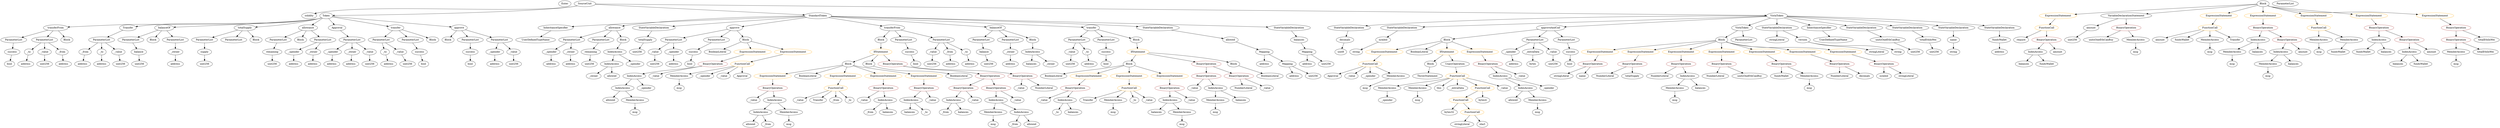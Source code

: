 strict digraph {
	graph [bb="0,0,12447,756"];
	node [label="\N"];
	Enter	[height=0.5,
		pos="2746.5,738",
		width=0.83628];
	ParameterList_Unnamed_22	[color=black,
		height=0.5,
		label=ParameterList,
		pos="2833.5,522",
		width=1.7095];
	Parameter__spender_3	[color=black,
		height=0.5,
		label=_spender,
		pos="2721.5,450",
		width=1.2521];
	ParameterList_Unnamed_22 -> Parameter__spender_3	[pos="e,2745.1,465.7 2808.4,505.29 2792.6,495.38 2771.9,482.48 2754.7,471.74"];
	Parameter__owner_3	[color=black,
		height=0.5,
		label=_owner,
		pos="2823.5,450",
		width=1.0719];
	ParameterList_Unnamed_22 -> Parameter__owner_3	[pos="e,2826,468.1 2831.1,503.7 2830,496.32 2828.8,487.52 2827.6,479.25"];
	ElementaryTypeName_bool_2	[color=black,
		height=0.5,
		label=bool,
		pos="2336.5,378",
		width=0.76697];
	IndexAccess_Unnamed_18	[color=black,
		height=0.5,
		label=IndexAccess,
		pos="11995,450",
		width=1.6402];
	Identifier_balances_10	[color=black,
		height=0.5,
		label=balances,
		pos="11937,378",
		width=1.1828];
	IndexAccess_Unnamed_18 -> Identifier_balances_10	[pos="e,11950,395.31 11981,432.05 11974,423.68 11965,413.4 11957,404.13"];
	Identifier_fundsWallet_3	[color=black,
		height=0.5,
		label=fundsWallet,
		pos="12053,378",
		width=1.5293];
	IndexAccess_Unnamed_18 -> Identifier_fundsWallet_3	[pos="e,12039,395.79 12009,432.05 12015,423.8 12024,413.7 12031,404.54"];
	IndexAccess_Unnamed_10	[color=black,
		height=0.5,
		label=IndexAccess,
		pos="5147.5,450",
		width=1.6402];
	Identifier_balances_6	[color=black,
		height=0.5,
		label=balances,
		pos="5137.5,378",
		width=1.1828];
	IndexAccess_Unnamed_10 -> Identifier_balances_6	[pos="e,5140,396.1 5145.1,431.7 5144,424.32 5142.8,415.52 5141.6,407.25"];
	Identifier__owner	[color=black,
		height=0.5,
		label=_owner,
		pos="5236.5,378",
		width=1.0719];
	IndexAccess_Unnamed_10 -> Identifier__owner	[pos="e,5217.5,393.95 5168.2,432.76 5180.2,423.34 5195.4,411.34 5208.5,401.06"];
	ElementaryTypeName_address_2	[color=black,
		height=0.5,
		label=address,
		pos="317.54,378",
		width=1.0996];
	ExpressionStatement_Unnamed_5	[color=orange,
		height=0.5,
		label=ExpressionStatement,
		pos="3856.5,306",
		width=2.458];
	BinaryOperation_Unnamed_12	[color=brown,
		height=0.5,
		label=BinaryOperation,
		pos="3807.5,234",
		width=1.9867];
	ExpressionStatement_Unnamed_5 -> BinaryOperation_Unnamed_12	[pos="e,3819.5,252.1 3844.4,287.7 3838.9,279.73 3832.1,270.1 3825.9,261.26"];
	MemberAccess_Unnamed_11	[color=black,
		height=0.5,
		label=MemberAccess,
		pos="11083,450",
		width=1.9174];
	Identifier_msg_11	[color=black,
		height=0.5,
		label=msg,
		pos="11083,378",
		width=0.75];
	MemberAccess_Unnamed_11 -> Identifier_msg_11	[pos="e,11083,396.1 11083,431.7 11083,424.41 11083,415.73 11083,407.54"];
	FunctionCall_Unnamed_5	[color=orange,
		height=0.5,
		label=FunctionCall,
		pos="11523,594",
		width=1.6125];
	MemberAccess_Unnamed_15	[color=black,
		height=0.5,
		label=MemberAccess,
		pos="11523,522",
		width=1.9174];
	FunctionCall_Unnamed_5 -> MemberAccess_Unnamed_15	[pos="e,11523,540.1 11523,575.7 11523,568.41 11523,559.73 11523,551.54"];
	MemberAccess_Unnamed_14	[color=black,
		height=0.5,
		label=MemberAccess,
		pos="11679,522",
		width=1.9174];
	FunctionCall_Unnamed_5 -> MemberAccess_Unnamed_14	[pos="e,11645,538.16 11554,578.67 11577,568.34 11609,554.28 11634,542.87"];
	BinaryOperation_Unnamed_29	[color=brown,
		height=0.5,
		label=BinaryOperation,
		pos="7410.5,378",
		width=1.9867];
	IndexAccess_Unnamed_21	[color=black,
		height=0.5,
		label=IndexAccess,
		pos="7475.5,306",
		width=1.6402];
	BinaryOperation_Unnamed_29 -> IndexAccess_Unnamed_21	[pos="e,7460,323.79 7426.3,360.05 7434.1,351.63 7443.7,341.28 7452.4,331.97"];
	Identifier__value_14	[color=black,
		height=0.5,
		label=_value,
		pos="7587.5,306",
		width=0.96103];
	BinaryOperation_Unnamed_29 -> Identifier__value_14	[pos="e,7560.6,317.66 7447.6,362.33 7477.7,350.44 7519.9,333.76 7550.1,321.83"];
	ExpressionStatement_Unnamed_11	[color=orange,
		height=0.5,
		label=ExpressionStatement,
		pos="7981.5,450",
		width=2.458];
	BinaryOperation_Unnamed_16	[color=brown,
		height=0.5,
		label=BinaryOperation,
		pos="7946.5,378",
		width=1.9867];
	ExpressionStatement_Unnamed_11 -> BinaryOperation_Unnamed_16	[pos="e,7955.1,396.1 7972.9,431.7 7969.1,424.07 7964.5,414.92 7960.2,406.4"];
	Identifier_allowed_4	[color=black,
		height=0.5,
		label=allowed,
		pos="7548.5,162",
		width=1.0858];
	IndexAccess_Unnamed_6	[color=black,
		height=0.5,
		label=IndexAccess,
		pos="4515.5,162",
		width=1.6402];
	Identifier_balances_4	[color=black,
		height=0.5,
		label=balances,
		pos="4504.5,90",
		width=1.1828];
	IndexAccess_Unnamed_6 -> Identifier_balances_4	[pos="e,4507.2,108.1 4512.8,143.7 4511.7,136.32 4510.3,127.52 4509,119.25"];
	Identifier__to_2	[color=black,
		height=0.5,
		label=_to,
		pos="4592.5,90",
		width=0.75];
	IndexAccess_Unnamed_6 -> Identifier__to_2	[pos="e,4577,105.11 4533.8,144.41 4544.2,134.97 4557.3,123.03 4568.5,112.83"];
	NumberLiteral_Unnamed	[color=black,
		height=0.5,
		label=NumberLiteral,
		pos="6203.5,234",
		width=1.765];
	ElementaryTypeName_address_6	[color=black,
		height=0.5,
		label=address,
		pos="1441.5,378",
		width=1.0996];
	PragmaDirective_solidity	[color=black,
		height=0.5,
		label=solidity,
		pos="1530.5,666",
		width=1.0442];
	ParameterList_Unnamed_13	[color=black,
		height=0.5,
		label=ParameterList,
		pos="1747.5,522",
		width=1.7095];
	VariableDeclaration__spender	[color=black,
		height=0.5,
		label=_spender,
		pos="1645.5,450",
		width=1.2521];
	ParameterList_Unnamed_13 -> VariableDeclaration__spender	[pos="e,1667.4,466.03 1724.1,504.94 1710,495.25 1691.8,482.78 1676.5,472.27"];
	VariableDeclaration__owner	[color=black,
		height=0.5,
		label=_owner,
		pos="1747.5,450",
		width=1.0719];
	ParameterList_Unnamed_13 -> VariableDeclaration__owner	[pos="e,1747.5,468.1 1747.5,503.7 1747.5,496.41 1747.5,487.73 1747.5,479.54"];
	VariableDeclaration__value_1	[color=black,
		height=0.5,
		label=_value,
		pos="1838.5,450",
		width=0.96103];
	ParameterList_Unnamed_13 -> VariableDeclaration__value_1	[pos="e,1819.7,465.48 1768.6,504.76 1781.2,495.12 1797.2,482.77 1810.8,472.34"];
	Block_Unnamed_18	[color=black,
		height=0.5,
		label=Block,
		pos="7094.5,378",
		width=0.90558];
	ThrowStatement_Unnamed	[color=black,
		height=0.5,
		label=ThrowStatement,
		pos="7087.5,306",
		width=2.0006];
	Block_Unnamed_18 -> ThrowStatement_Unnamed	[pos="e,7089.3,324.1 7092.8,359.7 7092.1,352.41 7091.2,343.73 7090.4,335.54"];
	BinaryOperation_Unnamed_10	[color=brown,
		height=0.5,
		label=BinaryOperation,
		pos="4588.5,234",
		width=1.9867];
	BinaryOperation_Unnamed_10 -> IndexAccess_Unnamed_6	[pos="e,4532.7,179.47 4571.2,216.41 4562.2,207.69 4550.8,196.85 4540.8,187.21"];
	Identifier__value_8	[color=black,
		height=0.5,
		label=_value,
		pos="4627.5,162",
		width=0.96103];
	BinaryOperation_Unnamed_10 -> Identifier__value_8	[pos="e,4618.3,179.62 4598.2,215.7 4602.6,207.78 4607.9,198.23 4612.8,189.44"];
	Parameter__value_3	[color=black,
		height=0.5,
		label=_value,
		pos="5337.5,450",
		width=0.96103];
	ElementaryTypeName_uint256_8	[color=black,
		height=0.5,
		label=uint256,
		pos="5333.5,378",
		width=1.0442];
	Parameter__value_3 -> ElementaryTypeName_uint256_8	[pos="e,5334.5,396.1 5336.6,431.7 5336.1,424.41 5335.6,415.73 5335.2,407.54"];
	VariableDeclaration_amount	[color=black,
		height=0.5,
		label=amount,
		pos="10281,594",
		width=1.0581];
	ElementaryTypeName_uint256_18	[color=black,
		height=0.5,
		label=uint256,
		pos="10274,522",
		width=1.0442];
	VariableDeclaration_amount -> ElementaryTypeName_uint256_18	[pos="e,10275,540.1 10279,575.7 10278,568.41 10277,559.73 10276,551.54"];
	Identifier_msg_5	[color=black,
		height=0.5,
		label=msg,
		pos="3144.5,90",
		width=0.75];
	ParameterList_Unnamed_20	[color=black,
		height=0.5,
		label=ParameterList,
		pos="3352.5,522",
		width=1.7095];
	Parameter__value_5	[color=black,
		height=0.5,
		label=_value,
		pos="3254.5,450",
		width=0.96103];
	ParameterList_Unnamed_20 -> Parameter__value_5	[pos="e,3274.4,465.16 3330.3,505.12 3316.5,495.26 3298.6,482.47 3283.7,471.81"];
	Parameter__spender_2	[color=black,
		height=0.5,
		label=_spender,
		pos="3352.5,450",
		width=1.2521];
	ParameterList_Unnamed_20 -> Parameter__spender_2	[pos="e,3352.5,468.1 3352.5,503.7 3352.5,496.41 3352.5,487.73 3352.5,479.54"];
	Identifier_unitsOneEthCanBuy_1	[color=black,
		height=0.5,
		label=unitsOneEthCanBuy,
		pos="10416,522",
		width=2.3887];
	FunctionCall_Unnamed_7	[color=orange,
		height=0.5,
		label=FunctionCall,
		pos="7235.5,306",
		width=1.6125];
	MemberAccess_Unnamed_18	[color=black,
		height=0.5,
		label=MemberAccess,
		pos="6869.5,234",
		width=1.9174];
	FunctionCall_Unnamed_7 -> MemberAccess_Unnamed_18	[pos="e,6920.2,246.46 7192.8,293.56 7184.8,291.58 7176.4,289.64 7168.5,288 7071.1,267.74 7045.3,270.6 6947.5,252 6942.3,251 6936.8,249.92 \
6931.4,248.79"];
	MemberAccess_Unnamed_19	[color=black,
		height=0.5,
		label=MemberAccess,
		pos="7025.5,234",
		width=1.9174];
	FunctionCall_Unnamed_7 -> MemberAccess_Unnamed_19	[pos="e,7067.1,248.84 7197,292.16 7163.5,280.99 7114.6,264.7 7077.6,252.36"];
	Identifier_this	[color=black,
		height=0.5,
		label=this,
		pos="7139.5,234",
		width=0.75];
	FunctionCall_Unnamed_7 -> Identifier_this	[pos="e,7157.4,248.01 7213.8,289.12 7199.8,278.92 7181.5,265.61 7166.6,254.74"];
	Identifier__extraData	[color=black,
		height=0.5,
		label=_extraData,
		pos="7235.5,234",
		width=1.4046];
	FunctionCall_Unnamed_7 -> Identifier__extraData	[pos="e,7235.5,252.1 7235.5,287.7 7235.5,280.41 7235.5,271.73 7235.5,263.54"];
	FunctionCall_Unnamed_8	[color=orange,
		height=0.5,
		label=FunctionCall,
		pos="7362.5,234",
		width=1.6125];
	FunctionCall_Unnamed_7 -> FunctionCall_Unnamed_8	[pos="e,7335,250.16 7263.1,289.81 7281.2,279.81 7305.2,266.6 7325.1,255.65"];
	Identifier__value_16	[color=black,
		height=0.5,
		label=_value,
		pos="7473.5,234",
		width=0.96103];
	FunctionCall_Unnamed_7 -> Identifier__value_16	[pos="e,7446.7,245.87 7280.2,294.17 7319.8,284.26 7379,268.63 7429.5,252 7431.6,251.31 7433.8,250.58 7436,249.81"];
	MemberAccess_Unnamed_12	[color=black,
		height=0.5,
		label=MemberAccess,
		pos="11268,378",
		width=1.9174];
	Identifier_msg_12	[color=black,
		height=0.5,
		label=msg,
		pos="11268,306",
		width=0.75];
	MemberAccess_Unnamed_12 -> Identifier_msg_12	[pos="e,11268,324.1 11268,359.7 11268,352.41 11268,343.73 11268,335.54"];
	ParameterList_Unnamed_4	[color=black,
		height=0.5,
		label=ParameterList,
		pos="1888.5,522",
		width=1.7095];
	Parameter__to	[color=black,
		height=0.5,
		label=_to,
		pos="1925.5,450",
		width=0.75];
	ParameterList_Unnamed_4 -> Parameter__to	[pos="e,1916.9,467.31 1897.5,504.05 1901.7,496.03 1906.9,486.26 1911.6,477.3"];
	Parameter__value	[color=black,
		height=0.5,
		label=_value,
		pos="2007.5,450",
		width=0.96103];
	ParameterList_Unnamed_4 -> Parameter__value	[pos="e,1985.2,464.14 1915,505.46 1932.8,494.95 1956.5,481 1975.5,469.85"];
	stringLiteral_Unnamed_2	[color=black,
		height=0.5,
		label=stringLiteral,
		pos="7779.5,306",
		width=1.5016];
	Parameter__value_4	[color=black,
		height=0.5,
		label=_value,
		pos="4619.5,450",
		width=0.96103];
	ElementaryTypeName_uint256_9	[color=black,
		height=0.5,
		label=uint256,
		pos="4616.5,378",
		width=1.0442];
	Parameter__value_4 -> ElementaryTypeName_uint256_9	[pos="e,4617.3,396.1 4618.8,431.7 4618.5,424.41 4618.1,415.73 4617.8,407.54"];
	BinaryOperation_Unnamed_6	[color=brown,
		height=0.5,
		label=BinaryOperation,
		pos="4913.5,306",
		width=1.9867];
	BinaryOperation_Unnamed_7	[color=brown,
		height=0.5,
		label=BinaryOperation,
		pos="4789.5,234",
		width=1.9867];
	BinaryOperation_Unnamed_6 -> BinaryOperation_Unnamed_7	[pos="e,4817.6,250.82 4885.4,289.12 4868.3,279.45 4846.2,266.98 4827.5,256.44"];
	BinaryOperation_Unnamed_8	[color=brown,
		height=0.5,
		label=BinaryOperation,
		pos="4950.5,234",
		width=1.9867];
	BinaryOperation_Unnamed_6 -> BinaryOperation_Unnamed_8	[pos="e,4941.5,252.1 4922.7,287.7 4926.8,279.98 4931.7,270.71 4936.2,262.11"];
	Block_Unnamed_10	[color=black,
		height=0.5,
		label=Block,
		pos="4205.5,378",
		width=0.90558];
	Block_Unnamed_10 -> ExpressionStatement_Unnamed_5	[pos="e,3917.9,319.3 4175.2,370.91 4120.6,359.97 4004.7,336.72 3928.8,321.49"];
	BooleanLiteral_Unnamed_2	[color=black,
		height=0.5,
		label=BooleanLiteral,
		pos="4027.5,306",
		width=1.7788];
	Block_Unnamed_10 -> BooleanLiteral_Unnamed_2	[pos="e,4063.6,321.19 4179.7,366.82 4152.1,355.98 4107.8,338.58 4074.2,325.33"];
	ExpressionStatement_Unnamed_6	[color=orange,
		height=0.5,
		label=ExpressionStatement,
		pos="4198.5,306",
		width=2.458];
	Block_Unnamed_10 -> ExpressionStatement_Unnamed_6	[pos="e,4200.3,324.1 4203.8,359.7 4203.1,352.41 4202.2,343.73 4201.4,335.54"];
	ExpressionStatement_Unnamed_4	[color=orange,
		height=0.5,
		label=ExpressionStatement,
		pos="4393.5,306",
		width=2.458];
	Block_Unnamed_10 -> ExpressionStatement_Unnamed_4	[pos="e,4352.3,322.37 4232.1,367.12 4260.4,356.57 4306.1,339.57 4341.6,326.34"];
	ExpressionStatement_Unnamed_3	[color=orange,
		height=0.5,
		label=ExpressionStatement,
		pos="4588.5,306",
		width=2.458];
	Block_Unnamed_10 -> ExpressionStatement_Unnamed_3	[pos="e,4523.2,318.54 4231.1,366.72 4238,364.24 4245.5,361.79 4252.5,360 4356.2,333.68 4384.9,341.14 4490.5,324 4497.5,322.87 4504.7,321.68 \
4511.9,320.46"];
	ElementaryTypeName_uint256_4	[color=black,
		height=0.5,
		label=uint256,
		pos="2556.5,378",
		width=1.0442];
	VariableDeclaration_totalSupply	[color=black,
		height=0.5,
		label=totalSupply,
		pos="3209.5,522",
		width=1.4739];
	ElementaryTypeName_uint256_15	[color=black,
		height=0.5,
		label=uint256,
		pos="3164.5,450",
		width=1.0442];
	VariableDeclaration_totalSupply -> ElementaryTypeName_uint256_15	[pos="e,3175,467.31 3198.6,504.05 3193.4,495.85 3186.9,485.83 3181.1,476.71"];
	Identifier_Transfer	[color=black,
		height=0.5,
		label=Transfer,
		pos="5393.5,162",
		width=1.1689];
	StateVariableDeclaration_Unnamed_4	[color=black,
		height=0.5,
		label=StateVariableDeclaration,
		pos="6959.5,594",
		width=2.8184];
	VariableDeclaration_decimals	[color=black,
		height=0.5,
		label=decimals,
		pos="6780.5,522",
		width=1.1967];
	StateVariableDeclaration_Unnamed_4 -> VariableDeclaration_decimals	[pos="e,6811.2,535.01 6918.9,577.12 6889.9,565.78 6851.1,550.58 6821.9,539.17"];
	Identifier__value	[color=black,
		height=0.5,
		label=_value,
		pos="5950.5,234",
		width=0.96103];
	ParameterList_Unnamed_21	[color=black,
		height=0.5,
		label=ParameterList,
		pos="3529.5,522",
		width=1.7095];
	Parameter_success_5	[color=black,
		height=0.5,
		label=success,
		pos="3455.5,450",
		width=1.1135];
	ParameterList_Unnamed_21 -> Parameter_success_5	[pos="e,3472.2,466.75 3512,504.41 3502.6,495.5 3490.8,484.37 3480.5,474.58"];
	Parameter_success_1	[color=black,
		height=0.5,
		label=success,
		pos="42.543,450",
		width=1.1135];
	ElementaryTypeName_bool_1	[color=black,
		height=0.5,
		label=bool,
		pos="42.543,378",
		width=0.76697];
	Parameter_success_1 -> ElementaryTypeName_bool_1	[pos="e,42.543,396.1 42.543,431.7 42.543,424.41 42.543,415.73 42.543,407.54"];
	Identifier_name	[color=black,
		height=0.5,
		label=name,
		pos="7881.5,306",
		width=0.83628];
	ParameterList_Unnamed_5	[color=black,
		height=0.5,
		label=ParameterList,
		pos="2029.5,522",
		width=1.7095];
	Parameter_success	[color=black,
		height=0.5,
		label=success,
		pos="2103.5,450",
		width=1.1135];
	ParameterList_Unnamed_5 -> Parameter_success	[pos="e,2086.9,466.75 2047.1,504.41 2056.5,495.5 2068.3,484.37 2078.6,474.58"];
	IndexAccess_Unnamed_12	[color=black,
		height=0.5,
		label=IndexAccess,
		pos="3081.5,234",
		width=1.6402];
	Identifier_allowed_2	[color=black,
		height=0.5,
		label=allowed,
		pos="3018.5,162",
		width=1.0858];
	IndexAccess_Unnamed_12 -> Identifier_allowed_2	[pos="e,3032.9,178.99 3066.6,216.41 3058.8,207.74 3049.1,196.97 3040.5,187.38"];
	MemberAccess_Unnamed_5	[color=black,
		height=0.5,
		label=MemberAccess,
		pos="3144.5,162",
		width=1.9174];
	IndexAccess_Unnamed_12 -> MemberAccess_Unnamed_5	[pos="e,3129.3,179.96 3096.5,216.41 3104,208.08 3113.2,197.8 3121.6,188.49"];
	Identifier_msg_17	[color=black,
		height=0.5,
		label=msg,
		pos="7025.5,162",
		width=0.75];
	BinaryOperation_Unnamed_20	[color=brown,
		height=0.5,
		label=BinaryOperation,
		pos="8872.5,378",
		width=1.9867];
	Identifier_fundsWallet	[color=black,
		height=0.5,
		label=fundsWallet,
		pos="8872.5,306",
		width=1.5293];
	BinaryOperation_Unnamed_20 -> Identifier_fundsWallet	[pos="e,8872.5,324.1 8872.5,359.7 8872.5,352.41 8872.5,343.73 8872.5,335.54"];
	MemberAccess_Unnamed_8	[color=black,
		height=0.5,
		label=MemberAccess,
		pos="9014.5,306",
		width=1.9174];
	BinaryOperation_Unnamed_20 -> MemberAccess_Unnamed_8	[pos="e,8983.1,322.49 8904.1,361.46 8924.4,351.45 8951,338.32 8973,327.46"];
	Parameter__owner	[color=black,
		height=0.5,
		label=_owner,
		pos="876.54,450",
		width=1.0719];
	ElementaryTypeName_address	[color=black,
		height=0.5,
		label=address,
		pos="876.54,378",
		width=1.0996];
	Parameter__owner -> ElementaryTypeName_address	[pos="e,876.54,396.1 876.54,431.7 876.54,424.41 876.54,415.73 876.54,407.54"];
	ExpressionStatement_Unnamed_23	[color=orange,
		height=0.5,
		label=ExpressionStatement,
		pos="6906.5,450",
		width=2.458];
	FunctionCall_Unnamed_6	[color=orange,
		height=0.5,
		label=FunctionCall,
		pos="6796.5,378",
		width=1.6125];
	ExpressionStatement_Unnamed_23 -> FunctionCall_Unnamed_6	[pos="e,6821.3,394.75 6880.5,432.41 6865.6,422.97 6846.9,411.03 6830.9,400.83"];
	Identifier_Approval_1	[color=black,
		height=0.5,
		label=Approval,
		pos="6600.5,306",
		width=1.266];
	FunctionCall_Unnamed_6 -> Identifier_Approval_1	[pos="e,6633.7,318.83 6759.7,363.83 6727,352.15 6679.1,335.06 6644.4,322.67"];
	Identifier__value_15	[color=black,
		height=0.5,
		label=_value,
		pos="6698.5,306",
		width=0.96103];
	FunctionCall_Unnamed_6 -> Identifier__value_15	[pos="e,6718.4,321.16 6774.3,361.12 6760.5,351.26 6742.6,338.47 6727.7,327.81"];
	Identifier__spender_4	[color=black,
		height=0.5,
		label=_spender,
		pos="6796.5,306",
		width=1.2521];
	FunctionCall_Unnamed_6 -> Identifier__spender_4	[pos="e,6796.5,324.1 6796.5,359.7 6796.5,352.41 6796.5,343.73 6796.5,335.54"];
	MemberAccess_Unnamed_17	[color=black,
		height=0.5,
		label=MemberAccess,
		pos="6928.5,306",
		width=1.9174];
	FunctionCall_Unnamed_6 -> MemberAccess_Unnamed_17	[pos="e,6898.9,322.72 6824.9,361.98 6843.5,352.09 6868.2,338.98 6888.8,328.05"];
	ExpressionStatement_Unnamed_10	[color=orange,
		height=0.5,
		label=ExpressionStatement,
		pos="8176.5,450",
		width=2.458];
	BinaryOperation_Unnamed_15	[color=brown,
		height=0.5,
		label=BinaryOperation,
		pos="8128.5,378",
		width=1.9867];
	ExpressionStatement_Unnamed_10 -> BinaryOperation_Unnamed_15	[pos="e,8140.3,396.1 8164.7,431.7 8159.3,423.81 8152.8,414.3 8146.7,405.55"];
	VariableDeclaration_symbol	[color=black,
		height=0.5,
		label=symbol,
		pos="7046.5,522",
		width=1.0581];
	ElementaryTypeName_string_1	[color=black,
		height=0.5,
		label=string,
		pos="6768.5,450",
		width=0.864];
	VariableDeclaration_symbol -> ElementaryTypeName_string_1	[pos="e,6792.6,461.77 7011.1,515.06 6964.3,506.76 6879.7,490.2 6809.5,468 6807.4,467.34 6805.3,466.61 6803.2,465.84"];
	ElementaryTypeName_uint256_5	[color=black,
		height=0.5,
		label=uint256,
		pos="1332.5,378",
		width=1.0442];
	Parameter__spender	[color=black,
		height=0.5,
		label=_spender,
		pos="2458.5,450",
		width=1.2521];
	ElementaryTypeName_address_4	[color=black,
		height=0.5,
		label=address,
		pos="2458.5,378",
		width=1.0996];
	Parameter__spender -> ElementaryTypeName_address_4	[pos="e,2458.5,396.1 2458.5,431.7 2458.5,424.41 2458.5,415.73 2458.5,407.54"];
	VariableDeclaration__from	[color=black,
		height=0.5,
		label=_from,
		pos="423.54,450",
		width=0.93331];
	ElementaryTypeName_address_7	[color=black,
		height=0.5,
		label=address,
		pos="414.54,378",
		width=1.0996];
	VariableDeclaration__from -> ElementaryTypeName_address_7	[pos="e,416.74,396.1 421.32,431.7 420.37,424.32 419.24,415.52 418.17,407.25"];
	Block_Unnamed_7	[color=black,
		height=0.5,
		label=Block,
		pos="5594.5,378",
		width=0.90558];
	BooleanLiteral_Unnamed	[color=black,
		height=0.5,
		label=BooleanLiteral,
		pos="5228.5,306",
		width=1.7788];
	Block_Unnamed_7 -> BooleanLiteral_Unnamed	[pos="e,5275.8,318.47 5570,365.92 5564.4,363.69 5558.3,361.56 5552.5,360 5444.2,330.73 5412.9,344.58 5302.5,324 5297.4,323.04 5292,321.97 \
5286.7,320.84"];
	ExpressionStatement_Unnamed_1	[color=orange,
		height=0.5,
		label=ExpressionStatement,
		pos="5399.5,306",
		width=2.458];
	Block_Unnamed_7 -> ExpressionStatement_Unnamed_1	[pos="e,5444.6,321.94 5568.9,366.36 5563.5,364.21 5557.8,361.99 5552.5,360 5520.6,348 5484.5,335.46 5455.4,325.58"];
	ExpressionStatement_Unnamed_2	[color=orange,
		height=0.5,
		label=ExpressionStatement,
		pos="5594.5,306",
		width=2.458];
	Block_Unnamed_7 -> ExpressionStatement_Unnamed_2	[pos="e,5594.5,324.1 5594.5,359.7 5594.5,352.41 5594.5,343.73 5594.5,335.54"];
	ExpressionStatement_Unnamed	[color=orange,
		height=0.5,
		label=ExpressionStatement,
		pos="5789.5,306",
		width=2.458];
	Block_Unnamed_7 -> ExpressionStatement_Unnamed	[pos="e,5747.1,322.24 5621.2,367.41 5650.8,356.81 5699.1,339.47 5736.4,326.08"];
	Identifier_msg_4	[color=black,
		height=0.5,
		label=msg,
		pos="3880.5,18",
		width=0.75];
	Identifier_balances_8	[color=black,
		height=0.5,
		label=balances,
		pos="10031,378",
		width=1.1828];
	FunctionDefinition_transferFrom	[color=black,
		height=0.5,
		label=transferFrom,
		pos="278.54,594",
		width=1.6402];
	ParameterList_Unnamed_7	[color=black,
		height=0.5,
		label=ParameterList,
		pos="61.543,522",
		width=1.7095];
	FunctionDefinition_transferFrom -> ParameterList_Unnamed_7	[pos="e,101.92,536.03 238.99,580.24 203.46,568.78 151.08,551.88 112.43,539.42"];
	ParameterList_Unnamed_6	[color=black,
		height=0.5,
		label=ParameterList,
		pos="222.54,522",
		width=1.7095];
	FunctionDefinition_transferFrom -> ParameterList_Unnamed_6	[pos="e,235.97,539.79 264.99,576.05 258.38,567.8 250.3,557.7 242.97,548.54"];
	Block_Unnamed_3	[color=black,
		height=0.5,
		label=Block,
		pos="334.54,522",
		width=0.90558];
	FunctionDefinition_transferFrom -> Block_Unnamed_3	[pos="e,321.88,538.83 292.1,576.05 298.9,567.56 307.26,557.11 314.76,547.73"];
	BinaryOperation_Unnamed_18	[color=brown,
		height=0.5,
		label=BinaryOperation,
		pos="9389.5,378",
		width=1.9867];
	Identifier_symbol	[color=black,
		height=0.5,
		label=symbol,
		pos="9389.5,306",
		width=1.0581];
	BinaryOperation_Unnamed_18 -> Identifier_symbol	[pos="e,9389.5,324.1 9389.5,359.7 9389.5,352.41 9389.5,343.73 9389.5,335.54"];
	stringLiteral_Unnamed_3	[color=black,
		height=0.5,
		label=stringLiteral,
		pos="9499.5,306",
		width=1.5016];
	BinaryOperation_Unnamed_18 -> stringLiteral_Unnamed_3	[pos="e,9475.3,322.43 9415.1,360.76 9430.1,351.2 9449.3,338.98 9465.6,328.61"];
	VariableDeclaration_fundsWallet	[color=black,
		height=0.5,
		label=fundsWallet,
		pos="9911.5,522",
		width=1.5293];
	ElementaryTypeName_address_21	[color=black,
		height=0.5,
		label=address,
		pos="9911.5,450",
		width=1.0996];
	VariableDeclaration_fundsWallet -> ElementaryTypeName_address_21	[pos="e,9911.5,468.1 9911.5,503.7 9911.5,496.41 9911.5,487.73 9911.5,479.54"];
	Block_Unnamed_17	[color=black,
		height=0.5,
		label=Block,
		pos="7212.5,522",
		width=0.90558];
	Block_Unnamed_17 -> ExpressionStatement_Unnamed_23	[pos="e,6963.8,464.1 7182.6,514.16 7134.8,503.22 7039.8,481.49 6974.8,466.61"];
	BooleanLiteral_Unnamed_5	[color=black,
		height=0.5,
		label=BooleanLiteral,
		pos="7077.5,450",
		width=1.7788];
	Block_Unnamed_17 -> BooleanLiteral_Unnamed_5	[pos="e,7107,466.3 7189.3,508.97 7169.5,498.68 7140.5,483.66 7117.1,471.49"];
	IfStatement_Unnamed_2	[color=orange,
		height=0.5,
		label=IfStatement,
		pos="7212.5,450",
		width=1.4739];
	Block_Unnamed_17 -> IfStatement_Unnamed_2	[pos="e,7212.5,468.1 7212.5,503.7 7212.5,496.41 7212.5,487.73 7212.5,479.54"];
	ExpressionStatement_Unnamed_22	[color=orange,
		height=0.5,
		label=ExpressionStatement,
		pos="7372.5,450",
		width=2.458];
	Block_Unnamed_17 -> ExpressionStatement_Unnamed_22	[pos="e,7336.4,466.8 7237.5,510.06 7261.2,499.72 7297.2,483.94 7326.1,471.3"];
	BinaryOperation_Unnamed_14	[color=brown,
		height=0.5,
		label=BinaryOperation,
		pos="8371.5,378",
		width=1.9867];
	NumberLiteral_Unnamed_2	[color=black,
		height=0.5,
		label=NumberLiteral,
		pos="8263.5,306",
		width=1.765];
	BinaryOperation_Unnamed_14 -> NumberLiteral_Unnamed_2	[pos="e,8288.1,322.91 8346.5,360.76 8331.9,351.33 8313.4,339.32 8297.6,329.04"];
	IndexAccess_Unnamed_15	[color=black,
		height=0.5,
		label=IndexAccess,
		pos="8404.5,306",
		width=1.6402];
	BinaryOperation_Unnamed_14 -> IndexAccess_Unnamed_15	[pos="e,8396.5,324.1 8379.7,359.7 8383.3,352.07 8387.6,342.92 8391.6,334.4"];
	Parameter_balance_1	[color=black,
		height=0.5,
		label=balance,
		pos="4899.5,450",
		width=1.0719];
	ElementaryTypeName_uint256_10	[color=black,
		height=0.5,
		label=uint256,
		pos="4903.5,378",
		width=1.0442];
	Parameter_balance_1 -> ElementaryTypeName_uint256_10	[pos="e,4902.6,396.1 4900.5,431.7 4900.9,424.41 4901.4,415.73 4901.9,407.54"];
	NumberLiteral_Unnamed_4	[color=black,
		height=0.5,
		label=NumberLiteral,
		pos="9165.5,306",
		width=1.765];
	BinaryOperation_Unnamed_19	[color=brown,
		height=0.5,
		label=BinaryOperation,
		pos="8566.5,378",
		width=1.9867];
	NumberLiteral_Unnamed_5	[color=black,
		height=0.5,
		label=NumberLiteral,
		pos="8545.5,306",
		width=1.765];
	BinaryOperation_Unnamed_19 -> NumberLiteral_Unnamed_5	[pos="e,8550.7,324.1 8561.4,359.7 8559.1,352.24 8556.4,343.32 8553.9,334.97"];
	Identifier_unitsOneEthCanBuy	[color=black,
		height=0.5,
		label=unitsOneEthCanBuy,
		pos="8713.5,306",
		width=2.3887];
	BinaryOperation_Unnamed_19 -> Identifier_unitsOneEthCanBuy	[pos="e,8680.1,322.93 8598.8,361.64 8619.7,351.69 8647.1,338.62 8670,327.75"];
	Parameter__to_2	[color=black,
		height=0.5,
		label=_to,
		pos="5424.5,450",
		width=0.75];
	ElementaryTypeName_address_11	[color=black,
		height=0.5,
		label=address,
		pos="5428.5,378",
		width=1.0996];
	Parameter__to_2 -> ElementaryTypeName_address_11	[pos="e,5427.6,396.1 5425.5,431.7 5425.9,424.41 5426.4,415.73 5426.9,407.54"];
	MemberAccess_Unnamed_9	[color=black,
		height=0.5,
		label=MemberAccess,
		pos="12235,450",
		width=1.9174];
	Identifier_msg_9	[color=black,
		height=0.5,
		label=msg,
		pos="12235,378",
		width=0.75];
	MemberAccess_Unnamed_9 -> Identifier_msg_9	[pos="e,12235,396.1 12235,431.7 12235,424.41 12235,415.73 12235,407.54"];
	Identifier_amount_3	[color=black,
		height=0.5,
		label=amount,
		pos="10714,522",
		width=1.0581];
	ParameterList_Unnamed_11	[color=black,
		height=0.5,
		label=ParameterList,
		pos="1382.5,522",
		width=1.7095];
	Parameter_remaining	[color=black,
		height=0.5,
		label=remaining,
		pos="1332.5,450",
		width=1.2798];
	ParameterList_Unnamed_11 -> Parameter_remaining	[pos="e,1344.5,467.79 1370.4,504.05 1364.7,495.97 1357.6,486.12 1351.2,477.11"];
	ParameterList_Unnamed_7 -> Parameter_success_1	[pos="e,47.185,468.1 56.846,503.7 54.821,496.24 52.402,487.32 50.133,478.97"];
	Parameter__to_1	[color=black,
		height=0.5,
		label=_to,
		pos="134.54,450",
		width=0.75];
	ElementaryTypeName_address_3	[color=black,
		height=0.5,
		label=address,
		pos="127.54,378",
		width=1.0996];
	Parameter__to_1 -> ElementaryTypeName_address_3	[pos="e,129.25,396.1 132.81,431.7 132.08,424.41 131.22,415.73 130.4,407.54"];
	Identifier__value_3	[color=black,
		height=0.5,
		label=_value,
		pos="5162.5,162",
		width=0.96103];
	ParameterList_Unnamed_26	[color=black,
		height=0.5,
		label=ParameterList,
		pos="7652.5,522",
		width=1.7095];
	Parameter__spender_4	[color=black,
		height=0.5,
		label=_spender,
		pos="7524.5,450",
		width=1.2521];
	ParameterList_Unnamed_26 -> Parameter__spender_4	[pos="e,7550.4,465.14 7624.5,505.64 7605.6,495.31 7580.5,481.61 7560.2,470.51"];
	Parameter__extraData	[color=black,
		height=0.5,
		label=_extraData,
		pos="7638.5,450",
		width=1.4046];
	ParameterList_Unnamed_26 -> Parameter__extraData	[pos="e,7642,468.1 7649.1,503.7 7647.6,496.32 7645.8,487.52 7644.2,479.25"];
	Parameter__value_6	[color=black,
		height=0.5,
		label=_value,
		pos="7741.5,450",
		width=0.96103];
	ParameterList_Unnamed_26 -> Parameter__value_6	[pos="e,7723.1,465.48 7673.2,504.76 7685.5,495.12 7701.2,482.77 7714.4,472.34"];
	ElementaryTypeName_uint256_12	[color=black,
		height=0.5,
		label=uint256,
		pos="2915.5,378",
		width=1.0442];
	Parameter__value_1	[color=black,
		height=0.5,
		label=_value,
		pos="222.54,450",
		width=0.96103];
	ElementaryTypeName_uint256_3	[color=black,
		height=0.5,
		label=uint256,
		pos="222.54,378",
		width=1.0442];
	Parameter__value_1 -> ElementaryTypeName_uint256_3	[pos="e,222.54,396.1 222.54,431.7 222.54,424.41 222.54,415.73 222.54,407.54"];
	ParameterList_Unnamed_3	[color=black,
		height=0.5,
		label=ParameterList,
		pos="652.54,522",
		width=1.7095];
	Parameter_balance	[color=black,
		height=0.5,
		label=balance,
		pos="695.54,450",
		width=1.0719];
	ParameterList_Unnamed_3 -> Parameter_balance	[pos="e,685.23,467.79 662.95,504.05 667.86,496.06 673.84,486.33 679.33,477.4"];
	ElementaryTypeName_uint256_11	[color=black,
		height=0.5,
		label=uint256,
		pos="3254.5,378",
		width=1.0442];
	Identifier__spender_5	[color=black,
		height=0.5,
		label=_spender,
		pos="6869.5,162",
		width=1.2521];
	MemberAccess_Unnamed_18 -> Identifier__spender_5	[pos="e,6869.5,180.1 6869.5,215.7 6869.5,208.41 6869.5,199.73 6869.5,191.54"];
	BinaryOperation_Unnamed_21	[color=brown,
		height=0.5,
		label=BinaryOperation,
		pos="12235,594",
		width=1.9867];
	BinaryOperation_Unnamed_22	[color=brown,
		height=0.5,
		label=BinaryOperation,
		pos="12235,522",
		width=1.9867];
	BinaryOperation_Unnamed_21 -> BinaryOperation_Unnamed_22	[pos="e,12235,540.1 12235,575.7 12235,568.41 12235,559.73 12235,551.54"];
	Identifier_totalEthInWei	[color=black,
		height=0.5,
		label=totalEthInWei,
		pos="12386,522",
		width=1.7095];
	BinaryOperation_Unnamed_21 -> Identifier_totalEthInWei	[pos="e,12354,537.73 12268,577.64 12290,567.3 12320,553.57 12344,542.47"];
	IndexAccess_Unnamed_22	[color=black,
		height=0.5,
		label=IndexAccess,
		pos="7585.5,234",
		width=1.6402];
	IndexAccess_Unnamed_22 -> Identifier_allowed_4	[pos="e,7557.4,179.79 7576.6,216.05 7572.4,208.14 7567.3,198.54 7562.6,189.69"];
	MemberAccess_Unnamed_16	[color=black,
		height=0.5,
		label=MemberAccess,
		pos="7674.5,162",
		width=1.9174];
	IndexAccess_Unnamed_22 -> MemberAccess_Unnamed_16	[pos="e,7653.7,179.39 7606.2,216.76 7617.7,207.73 7632.2,196.33 7644.9,186.35"];
	IndexAccess_Unnamed_4	[color=black,
		height=0.5,
		label=IndexAccess,
		pos="4963.5,162",
		width=1.6402];
	MemberAccess_Unnamed_3	[color=black,
		height=0.5,
		label=MemberAccess,
		pos="4930.5,90",
		width=1.9174];
	IndexAccess_Unnamed_4 -> MemberAccess_Unnamed_3	[pos="e,4938.6,108.1 4955.4,143.7 4951.8,136.07 4947.5,126.92 4943.5,118.4"];
	IndexAccess_Unnamed_5	[color=black,
		height=0.5,
		label=IndexAccess,
		pos="5076.5,90",
		width=1.6402];
	IndexAccess_Unnamed_4 -> IndexAccess_Unnamed_5	[pos="e,5051.3,106.66 4988.9,145.29 5004.5,135.65 5024.6,123.18 5041.6,112.62"];
	Identifier_decimals	[color=black,
		height=0.5,
		label=decimals,
		pos="9290.5,306",
		width=1.1967];
	ParameterList_Unnamed_14	[color=black,
		height=0.5,
		label=ParameterList,
		pos="5374.5,522",
		width=1.7095];
	ParameterList_Unnamed_14 -> Parameter__value_3	[pos="e,5346.4,467.79 5365.6,504.05 5361.4,496.14 5356.3,486.54 5351.6,477.69"];
	ParameterList_Unnamed_14 -> Parameter__to_2	[pos="e,5413.2,466.83 5386.6,504.05 5392.7,495.65 5400,485.32 5406.7,476.02"];
	Parameter_success_3	[color=black,
		height=0.5,
		label=success,
		pos="5515.5,450",
		width=1.1135];
	ElementaryTypeName_bool_3	[color=black,
		height=0.5,
		label=bool,
		pos="5515.5,378",
		width=0.76697];
	Parameter_success_3 -> ElementaryTypeName_bool_3	[pos="e,5515.5,396.1 5515.5,431.7 5515.5,424.41 5515.5,415.73 5515.5,407.54"];
	Parameter__spender_1	[color=black,
		height=0.5,
		label=_spender,
		pos="1441.5,450",
		width=1.2521];
	Parameter__spender_1 -> ElementaryTypeName_address_6	[pos="e,1441.5,396.1 1441.5,431.7 1441.5,424.41 1441.5,415.73 1441.5,407.54"];
	Block_Unnamed_9	[color=black,
		height=0.5,
		label=Block,
		pos="4331.5,522",
		width=0.90558];
	IfStatement_Unnamed_1	[color=orange,
		height=0.5,
		label=IfStatement,
		pos="4300.5,450",
		width=1.4739];
	Block_Unnamed_9 -> IfStatement_Unnamed_1	[pos="e,4308.2,468.28 4324,504.05 4320.7,496.43 4316.6,487.23 4312.8,478.65"];
	FunctionCall_Unnamed_9	[color=orange,
		height=0.5,
		label=FunctionCall,
		pos="7307.5,162",
		width=1.6125];
	ElementaryTypeName_bytes32	[color=black,
		height=0.5,
		label=bytes32,
		pos="7249.5,90",
		width=1.0996];
	FunctionCall_Unnamed_9 -> ElementaryTypeName_bytes32	[pos="e,7263.1,107.31 7293.5,144.05 7286.6,135.68 7278,125.4 7270.4,116.13"];
	FunctionCall_Unnamed_10	[color=orange,
		height=0.5,
		label=FunctionCall,
		pos="7365.5,90",
		width=1.6125];
	FunctionCall_Unnamed_9 -> FunctionCall_Unnamed_10	[pos="e,7351.6,107.79 7321.6,144.05 7328.4,135.8 7336.8,125.7 7344.4,116.54"];
	stringLiteral_Unnamed_1	[color=black,
		height=0.5,
		label=stringLiteral,
		pos="8842.5,522",
		width=1.5016];
	BinaryOperation_Unnamed_23	[color=brown,
		height=0.5,
		label=BinaryOperation,
		pos="10502,594",
		width=1.9867];
	BinaryOperation_Unnamed_23 -> Identifier_unitsOneEthCanBuy_1	[pos="e,10436,539.71 10481,576.41 10470,567.58 10457,556.57 10445,546.84"];
	MemberAccess_Unnamed_10	[color=black,
		height=0.5,
		label=MemberAccess,
		pos="10589,522",
		width=1.9174];
	BinaryOperation_Unnamed_23 -> MemberAccess_Unnamed_10	[pos="e,10568,539.47 10522,576.41 10533,567.52 10547,556.41 10559,546.63"];
	stringLiteral_Unnamed	[color=black,
		height=0.5,
		label=stringLiteral,
		pos="9312.5,450",
		width=1.5016];
	Identifier__value_10	[color=black,
		height=0.5,
		label=_value,
		pos="3695.5,162",
		width=0.96103];
	ElementaryTypeName_address_16	[color=black,
		height=0.5,
		label=address,
		pos="2820.5,378",
		width=1.0996];
	ExpressionStatement_Unnamed_9	[color=orange,
		height=0.5,
		label=ExpressionStatement,
		pos="8371.5,450",
		width=2.458];
	ExpressionStatement_Unnamed_9 -> BinaryOperation_Unnamed_14	[pos="e,8371.5,396.1 8371.5,431.7 8371.5,424.41 8371.5,415.73 8371.5,407.54"];
	InheritanceSpecifier_Unnamed	[color=black,
		height=0.5,
		label=InheritanceSpecifier,
		pos="2740.5,594",
		width=2.3333];
	UserDefinedTypeName_Unnamed	[color=black,
		height=0.5,
		label=UserDefinedTypeName,
		pos="2655.5,522",
		width=2.7214];
	InheritanceSpecifier_Unnamed -> UserDefinedTypeName_Unnamed	[pos="e,2676.1,539.96 2720.4,576.41 2709.8,567.65 2696.5,556.73 2684.8,547.06"];
	Parameter__value_2	[color=black,
		height=0.5,
		label=_value,
		pos="2556.5,450",
		width=0.96103];
	Parameter__value_2 -> ElementaryTypeName_uint256_4	[pos="e,2556.5,396.1 2556.5,431.7 2556.5,424.41 2556.5,415.73 2556.5,407.54"];
	BinaryOperation_Unnamed	[color=brown,
		height=0.5,
		label=BinaryOperation,
		pos="5967.5,378",
		width=1.9867];
	BinaryOperation_Unnamed_1	[color=brown,
		height=0.5,
		label=BinaryOperation,
		pos="5967.5,306",
		width=1.9867];
	BinaryOperation_Unnamed -> BinaryOperation_Unnamed_1	[pos="e,5967.5,324.1 5967.5,359.7 5967.5,352.41 5967.5,343.73 5967.5,335.54"];
	BinaryOperation_Unnamed_2	[color=brown,
		height=0.5,
		label=BinaryOperation,
		pos="6128.5,306",
		width=1.9867];
	BinaryOperation_Unnamed -> BinaryOperation_Unnamed_2	[pos="e,6093.8,322.11 6002.1,361.98 6025.9,351.64 6057.7,337.79 6083.5,326.58"];
	Identifier_require	[color=black,
		height=0.5,
		label=require,
		pos="10021,522",
		width=1.0026];
	IndexAccess_Unnamed_3	[color=black,
		height=0.5,
		label=IndexAccess,
		pos="4739.5,162",
		width=1.6402];
	Identifier__from	[color=black,
		height=0.5,
		label=_from,
		pos="4694.5,90",
		width=0.93331];
	IndexAccess_Unnamed_3 -> Identifier__from	[pos="e,4705,107.31 4728.6,144.05 4723.4,135.85 4716.9,125.83 4711.1,116.71"];
	Identifier_balances_3	[color=black,
		height=0.5,
		label=balances,
		pos="4788.5,90",
		width=1.1828];
	IndexAccess_Unnamed_3 -> Identifier_balances_3	[pos="e,4776.8,107.79 4751.4,144.05 4757.1,135.97 4764,126.12 4770.3,117.11"];
	Identifier__value_7	[color=black,
		height=0.5,
		label=_value,
		pos="5074.5,234",
		width=0.96103];
	ElementaryTypeName_uint256_2	[color=black,
		height=0.5,
		label=uint256,
		pos="2026.5,378",
		width=1.0442];
	IndexAccess_Unnamed_13	[color=black,
		height=0.5,
		label=IndexAccess,
		pos="3049.5,450",
		width=1.6402];
	IndexAccess_Unnamed_14	[color=black,
		height=0.5,
		label=IndexAccess,
		pos="3030.5,378",
		width=1.6402];
	IndexAccess_Unnamed_13 -> IndexAccess_Unnamed_14	[pos="e,3035.2,396.1 3044.8,431.7 3042.8,424.24 3040.4,415.32 3038.1,406.97"];
	Identifier__spender_2	[color=black,
		height=0.5,
		label=_spender,
		pos="3152.5,378",
		width=1.2521];
	IndexAccess_Unnamed_13 -> Identifier__spender_2	[pos="e,3130.3,394.1 3072.9,433.12 3087.2,423.43 3105.6,410.92 3121.1,400.37"];
	ElementaryTypeName_address_9	[color=black,
		height=0.5,
		label=address,
		pos="1741.5,378",
		width=1.0996];
	ParameterList_Unnamed_23	[color=black,
		height=0.5,
		label=ParameterList,
		pos="2974.5,522",
		width=1.7095];
	Parameter_remaining_1	[color=black,
		height=0.5,
		label=remaining,
		pos="2926.5,450",
		width=1.2798];
	ParameterList_Unnamed_23 -> Parameter_remaining_1	[pos="e,2938.1,467.79 2962.9,504.05 2957.4,495.97 2950.6,486.12 2944.4,477.11"];
	EventDefinition_Transfer	[color=black,
		height=0.5,
		label=Transfer,
		pos="639.54,594",
		width=1.1689];
	ParameterList_Unnamed_12	[color=black,
		height=0.5,
		label=ParameterList,
		pos="511.54,522",
		width=1.7095];
	EventDefinition_Transfer -> ParameterList_Unnamed_12	[pos="e,539.45,538.26 614.25,579.17 595.72,569.03 570.25,555.11 549.31,543.65"];
	MemberAccess_Unnamed_2	[color=black,
		height=0.5,
		label=MemberAccess,
		pos="5522.5,162",
		width=1.9174];
	Identifier_msg_2	[color=black,
		height=0.5,
		label=msg,
		pos="5522.5,90",
		width=0.75];
	MemberAccess_Unnamed_2 -> Identifier_msg_2	[pos="e,5522.5,108.1 5522.5,143.7 5522.5,136.41 5522.5,127.73 5522.5,119.54"];
	Identifier__from_2	[color=black,
		height=0.5,
		label=_from,
		pos="4291.5,90",
		width=0.93331];
	ElementaryTypeName_address_22	[color=black,
		height=0.5,
		label=address,
		pos="7539.5,378",
		width=1.0996];
	Parameter__spender_4 -> ElementaryTypeName_address_22	[pos="e,7535.9,396.1 7528.3,431.7 7529.8,424.32 7531.7,415.52 7533.5,407.25"];
	IndexAccess_Unnamed_20	[color=black,
		height=0.5,
		label=IndexAccess,
		pos="11333,450",
		width=1.6402];
	IndexAccess_Unnamed_20 -> MemberAccess_Unnamed_12	[pos="e,11283,395.96 11317,432.41 11309,423.99 11300,413.58 11291,404.2"];
	Identifier_balances_12	[color=black,
		height=0.5,
		label=balances,
		pos="11398,378",
		width=1.1828];
	IndexAccess_Unnamed_20 -> Identifier_balances_12	[pos="e,11383,394.99 11348,432.41 11356,423.74 11366,412.97 11375,403.38"];
	IfStatement_Unnamed_1 -> Block_Unnamed_10	[pos="e,4224.4,392.93 4279,433.12 4265.5,423.19 4248,410.3 4233.5,399.6"];
	Block_Unnamed_11	[color=black,
		height=0.5,
		label=Block,
		pos="4294.5,378",
		width=0.90558];
	IfStatement_Unnamed_1 -> Block_Unnamed_11	[pos="e,4296,396.1 4299.1,431.7 4298.4,424.41 4297.7,415.73 4297,407.54"];
	BinaryOperation_Unnamed_5	[color=brown,
		height=0.5,
		label=BinaryOperation,
		pos="4416.5,378",
		width=1.9867];
	IfStatement_Unnamed_1 -> BinaryOperation_Unnamed_5	[pos="e,4389.8,395.13 4325.7,433.81 4341.7,424.18 4362.6,411.55 4380.3,400.85"];
	NumberLiteral_Unnamed_1	[color=black,
		height=0.5,
		label=NumberLiteral,
		pos="5190.5,234",
		width=1.765];
	Identifier_msg_3	[color=black,
		height=0.5,
		label=msg,
		pos="4930.5,18",
		width=0.75];
	ElementaryTypeName_bool	[color=black,
		height=0.5,
		label=bool,
		pos="2109.5,378",
		width=0.76697];
	Identifier__value_6	[color=black,
		height=0.5,
		label=_value,
		pos="5075.5,162",
		width=0.96103];
	Identifier_fundsWallet_4	[color=black,
		height=0.5,
		label=fundsWallet,
		pos="10825,522",
		width=1.5293];
	Identifier__to	[color=black,
		height=0.5,
		label=_to,
		pos="5230.5,90",
		width=0.75];
	ParameterList_Unnamed_1	[color=black,
		height=0.5,
		label=ParameterList,
		pos="1017.5,522",
		width=1.7095];
	Parameter_supply	[color=black,
		height=0.5,
		label=supply,
		pos="1017.5,450",
		width=0.98875];
	ParameterList_Unnamed_1 -> Parameter_supply	[pos="e,1017.5,468.1 1017.5,503.7 1017.5,496.41 1017.5,487.73 1017.5,479.54"];
	BinaryOperation_Unnamed_4	[color=brown,
		height=0.5,
		label=BinaryOperation,
		pos="5343.5,234",
		width=1.9867];
	ExpressionStatement_Unnamed_1 -> BinaryOperation_Unnamed_4	[pos="e,5357,251.79 5386,288.05 5379.4,279.8 5371.3,269.7 5364,260.54"];
	FunctionCall_Unnamed	[color=orange,
		height=0.5,
		label=FunctionCall,
		pos="5594.5,234",
		width=1.6125];
	FunctionCall_Unnamed -> Identifier_Transfer	[pos="e,5425.4,174.09 5557.2,220 5522.8,208.03 5471.9,190.29 5436,177.79"];
	FunctionCall_Unnamed -> MemberAccess_Unnamed_2	[pos="e,5539.5,179.47 5577.5,216.41 5568.5,207.69 5557.4,196.85 5547.4,187.21"];
	Identifier__to_1	[color=black,
		height=0.5,
		label=_to,
		pos="5636.5,162",
		width=0.75];
	FunctionCall_Unnamed -> Identifier__to_1	[pos="e,5627,178.83 5604.7,216.05 5609.6,207.82 5615.7,197.76 5621.2,188.61"];
	Identifier__value_4	[color=black,
		height=0.5,
		label=_value,
		pos="5716.5,162",
		width=0.96103];
	FunctionCall_Unnamed -> Identifier__value_4	[pos="e,5693.9,175.98 5621.3,217.64 5639.8,207.01 5664.6,192.82 5684.2,181.56"];
	FunctionCall_Unnamed_3	[color=orange,
		height=0.5,
		label=FunctionCall,
		pos="10147,594",
		width=1.6125];
	FunctionCall_Unnamed_3 -> Identifier_require	[pos="e,10044,536.04 10119,577.81 10100,567.15 10074,552.83 10054,541.5"];
	BinaryOperation_Unnamed_24	[color=brown,
		height=0.5,
		label=BinaryOperation,
		pos="10147,522",
		width=1.9867];
	FunctionCall_Unnamed_3 -> BinaryOperation_Unnamed_24	[pos="e,10147,540.1 10147,575.7 10147,568.41 10147,559.73 10147,551.54"];
	Identifier_balances_11	[color=black,
		height=0.5,
		label=balances,
		pos="11213,450",
		width=1.1828];
	BinaryOperation_Unnamed_25	[color=brown,
		height=0.5,
		label=BinaryOperation,
		pos="11837,594",
		width=1.9867];
	IndexAccess_Unnamed_17	[color=black,
		height=0.5,
		label=IndexAccess,
		pos="11837,522",
		width=1.6402];
	BinaryOperation_Unnamed_25 -> IndexAccess_Unnamed_17	[pos="e,11837,540.1 11837,575.7 11837,568.41 11837,559.73 11837,551.54"];
	BinaryOperation_Unnamed_26	[color=brown,
		height=0.5,
		label=BinaryOperation,
		pos="11995,522",
		width=1.9867];
	BinaryOperation_Unnamed_25 -> BinaryOperation_Unnamed_26	[pos="e,11960,538.16 11871,577.81 11894,567.54 11925,553.87 11950,542.75"];
	BinaryOperation_Unnamed_12 -> Identifier__value_10	[pos="e,3716.9,176.33 3781.6,216.76 3765.1,206.5 3743.8,193.18 3726.5,182.37"];
	IndexAccess_Unnamed_8	[color=black,
		height=0.5,
		label=IndexAccess,
		pos="3807.5,162",
		width=1.6402];
	BinaryOperation_Unnamed_12 -> IndexAccess_Unnamed_8	[pos="e,3807.5,180.1 3807.5,215.7 3807.5,208.41 3807.5,199.73 3807.5,191.54"];
	ElementaryTypeName_bool_5	[color=black,
		height=0.5,
		label=bool,
		pos="3435.5,378",
		width=0.76697];
	Parameter_success_5 -> ElementaryTypeName_bool_5	[pos="e,3440.4,396.1 3450.6,431.7 3448.5,424.24 3445.9,415.32 3443.5,406.97"];
	ExpressionStatement_Unnamed_14	[color=orange,
		height=0.5,
		label=ExpressionStatement,
		pos="8566.5,450",
		width=2.458];
	ExpressionStatement_Unnamed_14 -> BinaryOperation_Unnamed_19	[pos="e,8566.5,396.1 8566.5,431.7 8566.5,424.41 8566.5,415.73 8566.5,407.54"];
	ElementaryTypeName_uint256	[color=black,
		height=0.5,
		label=uint256,
		pos="1017.5,378",
		width=1.0442];
	Parameter_supply -> ElementaryTypeName_uint256	[pos="e,1017.5,396.1 1017.5,431.7 1017.5,424.41 1017.5,415.73 1017.5,407.54"];
	Identifier_msg_16	[color=black,
		height=0.5,
		label=msg,
		pos="6755.5,234",
		width=0.75];
	MemberAccess_Unnamed_17 -> Identifier_msg_16	[pos="e,6776.7,245.32 6889.6,290.77 6862,280.5 6824.2,266.02 6791.5,252 6790,251.35 6788.5,250.68 6786.9,249.99"];
	ExpressionStatement_Unnamed_2 -> FunctionCall_Unnamed	[pos="e,5594.5,252.1 5594.5,287.7 5594.5,280.41 5594.5,271.73 5594.5,263.54"];
	ExpressionStatement_Unnamed_15	[color=orange,
		height=0.5,
		label=ExpressionStatement,
		pos="8761.5,450",
		width=2.458];
	ExpressionStatement_Unnamed_15 -> BinaryOperation_Unnamed_20	[pos="e,8846.8,395.23 8787.8,432.41 8802.6,423.1 8821.2,411.37 8837.2,401.27"];
	ElementaryTypeName_address_10	[color=black,
		height=0.5,
		label=address,
		pos="1644.5,378",
		width=1.0996];
	VariableDeclaration__spender -> ElementaryTypeName_address_10	[pos="e,1644.8,396.1 1645.3,431.7 1645.2,424.41 1645.1,415.73 1645,407.54"];
	MemberAccess_Unnamed_3 -> Identifier_msg_3	[pos="e,4930.5,36.104 4930.5,71.697 4930.5,64.407 4930.5,55.726 4930.5,47.536"];
	Identifier_msg_1	[color=black,
		height=0.5,
		label=msg,
		pos="5888.5,18",
		width=0.75];
	MemberAccess_Unnamed_19 -> Identifier_msg_17	[pos="e,7025.5,180.1 7025.5,215.7 7025.5,208.41 7025.5,199.73 7025.5,191.54"];
	VariableDeclaration_name	[color=black,
		height=0.5,
		label=name,
		pos="9690.5,522",
		width=0.83628];
	ElementaryTypeName_string	[color=black,
		height=0.5,
		label=string,
		pos="9690.5,450",
		width=0.864];
	VariableDeclaration_name -> ElementaryTypeName_string	[pos="e,9690.5,468.1 9690.5,503.7 9690.5,496.41 9690.5,487.73 9690.5,479.54"];
	ElementaryTypeName_uint8	[color=black,
		height=0.5,
		label=uint8,
		pos="6690.5,450",
		width=0.7947];
	IndexAccess_Unnamed_9	[color=black,
		height=0.5,
		label=IndexAccess,
		pos="3734.5,90",
		width=1.6402];
	Identifier_allowed_1	[color=black,
		height=0.5,
		label=allowed,
		pos="3677.5,18",
		width=1.0858];
	IndexAccess_Unnamed_9 -> Identifier_allowed_1	[pos="e,3690.8,35.307 3720.7,72.055 3713.9,63.679 3705.6,53.404 3698,44.134"];
	Identifier__from_3	[color=black,
		height=0.5,
		label=_from,
		pos="3768.5,18",
		width=0.93331];
	IndexAccess_Unnamed_9 -> Identifier__from_3	[pos="e,3760.5,35.622 3742.9,71.697 3746.7,63.868 3751.3,54.435 3755.6,45.728"];
	FunctionDefinition_allowance_1	[color=black,
		height=0.5,
		label=allowance,
		pos="3030.5,594",
		width=1.3076];
	FunctionDefinition_allowance_1 -> ParameterList_Unnamed_22	[pos="e,2871.5,536.49 2997.1,581.13 2965.6,569.92 2917.9,552.99 2882.2,540.29"];
	FunctionDefinition_allowance_1 -> ParameterList_Unnamed_23	[pos="e,2988.1,539.96 3017.3,576.41 3010.7,568.16 3002.5,558.01 2995.2,548.78"];
	Block_Unnamed_14	[color=black,
		height=0.5,
		label=Block,
		pos="3086.5,522",
		width=0.90558];
	FunctionDefinition_allowance_1 -> Block_Unnamed_14	[pos="e,3073.8,538.99 3043.8,576.41 3050.6,567.92 3059,557.41 3066.6,547.96"];
	VariableDeclaration_allowed	[color=black,
		height=0.5,
		label=allowed,
		pos="6079.5,522",
		width=1.0858];
	Mapping_Unnamed_1	[color=black,
		height=0.5,
		label=Mapping,
		pos="6272.5,450",
		width=1.2105];
	VariableDeclaration_allowed -> Mapping_Unnamed_1	[pos="e,6240.7,462.56 6109.7,510.06 6142,498.35 6193.5,479.68 6229.9,466.47"];
	ElementaryTypeName_address_15	[color=black,
		height=0.5,
		label=address,
		pos="3350.5,378",
		width=1.0996];
	Parameter_remaining_1 -> ElementaryTypeName_uint256_12	[pos="e,2918.2,396.1 2923.8,431.7 2922.7,424.32 2921.3,415.52 2920,407.25"];
	FunctionDefinition_balanceOf	[color=black,
		height=0.5,
		label=balanceOf,
		pos="820.54,594",
		width=1.3491];
	FunctionDefinition_balanceOf -> ParameterList_Unnamed_3	[pos="e,686.76,537.26 789.34,580 763.39,569.19 726.15,553.67 697.07,541.55"];
	Block_Unnamed_1	[color=black,
		height=0.5,
		label=Block,
		pos="764.54,522",
		width=0.90558];
	FunctionDefinition_balanceOf -> Block_Unnamed_1	[pos="e,777.33,538.99 807.27,576.41 800.48,567.92 792.07,557.41 784.51,547.96"];
	ParameterList_Unnamed_2	[color=black,
		height=0.5,
		label=ParameterList,
		pos="876.54,522",
		width=1.7095];
	FunctionDefinition_balanceOf -> ParameterList_Unnamed_2	[pos="e,862.98,539.96 833.81,576.41 840.41,568.16 848.54,558.01 855.92,548.78"];
	IndexAccess_Unnamed_16	[color=black,
		height=0.5,
		label=IndexAccess,
		pos="10089,450",
		width=1.6402];
	BinaryOperation_Unnamed_24 -> IndexAccess_Unnamed_16	[pos="e,10102,467.79 10133,504.05 10126,495.8 10117,485.7 10110,476.54"];
	Identifier_amount	[color=black,
		height=0.5,
		label=amount,
		pos="10204,450",
		width=1.0581];
	BinaryOperation_Unnamed_24 -> Identifier_amount	[pos="e,10190,467.31 10160,504.05 10167,495.68 10176,485.4 10183,476.13"];
	Identifier__spender_3	[color=black,
		height=0.5,
		label=_spender,
		pos="7707.5,234",
		width=1.2521];
	IndexAccess_Unnamed_1	[color=black,
		height=0.5,
		label=IndexAccess,
		pos="5828.5,162",
		width=1.6402];
	Identifier_balances_1	[color=black,
		height=0.5,
		label=balances,
		pos="5758.5,90",
		width=1.1828];
	IndexAccess_Unnamed_1 -> Identifier_balances_1	[pos="e,5774.5,106.99 5812,144.41 5803.2,135.66 5792.3,124.75 5782.6,115.08"];
	MemberAccess_Unnamed_1	[color=black,
		height=0.5,
		label=MemberAccess,
		pos="5888.5,90",
		width=1.9174];
	IndexAccess_Unnamed_1 -> MemberAccess_Unnamed_1	[pos="e,5874,107.96 5842.8,144.41 5849.9,136.08 5858.7,125.8 5866.7,116.49"];
	ParameterList_Unnamed_17	[color=black,
		height=0.5,
		label=ParameterList,
		pos="4506.5,522",
		width=1.7095];
	Parameter_success_4	[color=black,
		height=0.5,
		label=success,
		pos="4510.5,450",
		width=1.1135];
	ParameterList_Unnamed_17 -> Parameter_success_4	[pos="e,4509.6,468.1 4507.5,503.7 4507.9,496.41 4508.4,487.73 4508.9,479.54"];
	MemberAccess_Unnamed_4	[color=black,
		height=0.5,
		label=MemberAccess,
		pos="3880.5,90",
		width=1.9174];
	MemberAccess_Unnamed_4 -> Identifier_msg_4	[pos="e,3880.5,36.104 3880.5,71.697 3880.5,64.407 3880.5,55.726 3880.5,47.536"];
	ElementaryTypeName_bytes	[color=black,
		height=0.5,
		label=bytes,
		pos="7638.5,378",
		width=0.85014];
	Parameter__extraData -> ElementaryTypeName_bytes	[pos="e,7638.5,396.1 7638.5,431.7 7638.5,424.41 7638.5,415.73 7638.5,407.54"];
	Block_Unnamed_14 -> IndexAccess_Unnamed_13	[pos="e,3058.5,467.96 3077.8,504.41 3073.6,496.51 3068.5,486.85 3063.8,477.94"];
	Identifier__owner_1	[color=black,
		height=0.5,
		label=_owner,
		pos="2930.5,306",
		width=1.0719];
	IndexAccess_Unnamed_14 -> Identifier__owner_1	[pos="e,2951.4,321.63 3007.9,361.12 2993.8,351.29 2975.7,338.58 2960.5,327.94"];
	Identifier_allowed_3	[color=black,
		height=0.5,
		label=allowed,
		pos="3026.5,306",
		width=1.0858];
	IndexAccess_Unnamed_14 -> Identifier_allowed_3	[pos="e,3027.5,324.1 3029.6,359.7 3029.1,352.41 3028.6,343.73 3028.2,335.54"];
	StateVariableDeclaration_Unnamed_5	[color=black,
		height=0.5,
		label=StateVariableDeclaration,
		pos="7346.5,594",
		width=2.8184];
	StateVariableDeclaration_Unnamed_5 -> VariableDeclaration_symbol	[pos="e,7080,530.81 7286.9,579.09 7229.2,565.63 7143.2,545.55 7091.2,533.42"];
	Block_Unnamed_2	[color=black,
		height=0.5,
		label=Block,
		pos="2141.5,522",
		width=0.90558];
	FunctionDefinition_approveAndCall	[color=black,
		height=0.5,
		label=approveAndCall,
		pos="7736.5,594",
		width=1.9867];
	FunctionDefinition_approveAndCall -> Block_Unnamed_17	[pos="e,7244.2,527.23 7674.4,584.7 7566.6,570.3 7347.8,541.07 7255.3,528.72"];
	FunctionDefinition_approveAndCall -> ParameterList_Unnamed_26	[pos="e,7672.3,539.47 7716.6,576.41 7706,567.52 7692.6,556.41 7680.9,546.63"];
	ParameterList_Unnamed_27	[color=black,
		height=0.5,
		label=ParameterList,
		pos="7820.5,522",
		width=1.7095];
	FunctionDefinition_approveAndCall -> ParameterList_Unnamed_27	[pos="e,7800.8,539.47 7756.4,576.41 7767.1,567.52 7780.5,556.41 7792.2,546.63"];
	Identifier_msg_8	[color=black,
		height=0.5,
		label=msg,
		pos="9014.5,234",
		width=0.75];
	MemberAccess_Unnamed_8 -> Identifier_msg_8	[pos="e,9014.5,252.1 9014.5,287.7 9014.5,280.41 9014.5,271.73 9014.5,263.54"];
	BinaryOperation_Unnamed_17	[color=brown,
		height=0.5,
		label=BinaryOperation,
		pos="9165.5,378",
		width=1.9867];
	BinaryOperation_Unnamed_17 -> NumberLiteral_Unnamed_4	[pos="e,9165.5,324.1 9165.5,359.7 9165.5,352.41 9165.5,343.73 9165.5,335.54"];
	BinaryOperation_Unnamed_17 -> Identifier_decimals	[pos="e,9265.7,320.93 9193.9,361.12 9212.2,350.86 9236.2,337.44 9255.7,326.53"];
	VariableDeclaration_version	[color=black,
		height=0.5,
		label=version,
		pos="8966.5,522",
		width=1.0442];
	VariableDeclaration_version -> stringLiteral_Unnamed	[pos="e,9272.4,462.37 8994.6,509.84 9000.8,507.68 9007.3,505.59 9013.5,504 9115.9,477.91 9145.1,489.59 9248.5,468 9252.8,467.11 9257.2,\
466.12 9261.6,465.07"];
	ElementaryTypeName_string_2	[color=black,
		height=0.5,
		label=string,
		pos="9415.5,450",
		width=0.864];
	VariableDeclaration_version -> ElementaryTypeName_string_2	[pos="e,9392.3,462.29 8994.5,509.59 9000.7,507.44 9007.3,505.42 9013.5,504 9171.2,468.23 9218.9,508.08 9375.5,468 9377.5,467.49 9379.6,\
466.89 9381.6,466.24"];
	ExpressionStatement_Unnamed_17	[color=orange,
		height=0.5,
		label=ExpressionStatement,
		pos="10168,666",
		width=2.458];
	ExpressionStatement_Unnamed_17 -> FunctionCall_Unnamed_3	[pos="e,10152,612.1 10162,647.7 10160,640.24 10157,631.32 10155,622.97"];
	ElementaryTypeName_uint256_6	[color=black,
		height=0.5,
		label=uint256,
		pos="606.54,378",
		width=1.0442];
	ElementaryTypeName_address_17	[color=black,
		height=0.5,
		label=address,
		pos="2721.5,378",
		width=1.0996];
	Parameter__spender_3 -> ElementaryTypeName_address_17	[pos="e,2721.5,396.1 2721.5,431.7 2721.5,424.41 2721.5,415.73 2721.5,407.54"];
	ParameterList_Unnamed_25	[color=black,
		height=0.5,
		label=ParameterList,
		pos="11355,738",
		width=1.7095];
	ElementaryTypeName_uint256_1	[color=black,
		height=0.5,
		label=uint256,
		pos="699.54,378",
		width=1.0442];
	MemberAccess_Unnamed_6	[color=black,
		height=0.5,
		label=MemberAccess,
		pos="3376.5,306",
		width=1.9174];
	Identifier_msg_6	[color=black,
		height=0.5,
		label=msg,
		pos="3376.5,234",
		width=0.75];
	MemberAccess_Unnamed_6 -> Identifier_msg_6	[pos="e,3376.5,252.1 3376.5,287.7 3376.5,280.41 3376.5,271.73 3376.5,263.54"];
	Identifier__spender_1	[color=black,
		height=0.5,
		label=_spender,
		pos="3508.5,306",
		width=1.2521];
	FunctionCall_Unnamed_4	[color=orange,
		height=0.5,
		label=FunctionCall,
		pos="10967,594",
		width=1.6125];
	FunctionCall_Unnamed_4 -> Identifier_amount_3	[pos="e,10743,534.04 10921,582.55 10879,572.65 10815,556.83 10761,540 10758,539.27 10756,538.5 10753,537.69"];
	FunctionCall_Unnamed_4 -> Identifier_fundsWallet_4	[pos="e,10854,537.58 10936,578.15 10915,567.78 10887,553.83 10864,542.55"];
	MemberAccess_Unnamed_13	[color=black,
		height=0.5,
		label=MemberAccess,
		pos="10967,522",
		width=1.9174];
	FunctionCall_Unnamed_4 -> MemberAccess_Unnamed_13	[pos="e,10967,540.1 10967,575.7 10967,568.41 10967,559.73 10967,551.54"];
	Identifier_Transfer_2	[color=black,
		height=0.5,
		label=Transfer,
		pos="11096,522",
		width=1.1689];
	FunctionCall_Unnamed_4 -> Identifier_Transfer_2	[pos="e,11070,536.74 10995,577.81 11014,567.35 11040,553.38 11060,542.16"];
	Parameter_success_6	[color=black,
		height=0.5,
		label=success,
		pos="7834.5,450",
		width=1.1135];
	ElementaryTypeName_bool_6	[color=black,
		height=0.5,
		label=bool,
		pos="7829.5,378",
		width=0.76697];
	Parameter_success_6 -> ElementaryTypeName_bool_6	[pos="e,7830.8,396.1 7833.3,431.7 7832.8,424.41 7832.2,415.73 7831.6,407.54"];
	VariableDeclaration__owner -> ElementaryTypeName_address_9	[pos="e,1743,396.1 1746.1,431.7 1745.4,424.41 1744.7,415.73 1744,407.54"];
	MemberAccess_Unnamed_7	[color=black,
		height=0.5,
		label=MemberAccess,
		pos="8339.5,234",
		width=1.9174];
	Identifier_msg_7	[color=black,
		height=0.5,
		label=msg,
		pos="8339.5,162",
		width=0.75];
	MemberAccess_Unnamed_7 -> Identifier_msg_7	[pos="e,8339.5,180.1 8339.5,215.7 8339.5,208.41 8339.5,199.73 8339.5,191.54"];
	ElementaryTypeName_bool_4	[color=black,
		height=0.5,
		label=bool,
		pos="4533.5,378",
		width=0.76697];
	Parameter_success_4 -> ElementaryTypeName_bool_4	[pos="e,4527.9,396.1 4516.2,431.7 4518.7,424.24 4521.6,415.32 4524.4,406.97"];
	Parameter_balance -> ElementaryTypeName_uint256_1	[pos="e,698.57,396.1 696.53,431.7 696.95,424.41 697.44,415.73 697.91,407.54"];
	IndexAccess_Unnamed_16 -> Identifier_balances_8	[pos="e,10044,395.31 10075,432.05 10068,423.68 10059,413.4 10051,404.13"];
	Identifier_fundsWallet_1	[color=black,
		height=0.5,
		label=fundsWallet,
		pos="10147,378",
		width=1.5293];
	IndexAccess_Unnamed_16 -> Identifier_fundsWallet_1	[pos="e,10133,395.79 10103,432.05 10109,423.8 10118,413.7 10125,404.54"];
	BooleanLiteral_Unnamed_1	[color=black,
		height=0.5,
		label=BooleanLiteral,
		pos="6282.5,306",
		width=1.7788];
	Block_Unnamed_8	[color=black,
		height=0.5,
		label=Block,
		pos="6120.5,378",
		width=0.90558];
	Block_Unnamed_8 -> BooleanLiteral_Unnamed_1	[pos="e,6248.5,321.7 6145.5,366.22 6170.1,355.59 6208.2,339.13 6238,326.26"];
	VariableDeclaration_balances	[color=black,
		height=0.5,
		label=balances,
		pos="6378.5,522",
		width=1.1828];
	Mapping_Unnamed	[color=black,
		height=0.5,
		label=Mapping,
		pos="6490.5,450",
		width=1.2105];
	VariableDeclaration_balances -> Mapping_Unnamed	[pos="e,6467.4,465.49 6401.7,506.5 6418,496.36 6439.9,482.68 6457.8,471.44"];
	Identifier_fundsWallet_2	[color=black,
		height=0.5,
		label=fundsWallet,
		pos="11759,450",
		width=1.5293];
	FunctionDefinition_VistaToken	[color=black,
		height=0.5,
		label=VistaToken,
		pos="8669.5,594",
		width=1.4877];
	Block_Unnamed_15	[color=black,
		height=0.5,
		label=Block,
		pos="8566.5,522",
		width=0.90558];
	FunctionDefinition_VistaToken -> Block_Unnamed_15	[pos="e,8586.5,536.53 8646.4,577.29 8631.5,567.14 8611.9,553.85 8595.9,542.96"];
	ParameterList_Unnamed_24	[color=black,
		height=0.5,
		label=ParameterList,
		pos="8678.5,522",
		width=1.7095];
	FunctionDefinition_VistaToken -> ParameterList_Unnamed_24	[pos="e,8676.3,540.1 8671.8,575.7 8672.7,568.32 8673.8,559.52 8674.9,551.25"];
	Identifier__value_9	[color=black,
		height=0.5,
		label=_value,
		pos="4267.5,162",
		width=0.96103];
	FunctionDefinition_totalSupply	[color=black,
		height=0.5,
		label=totalSupply,
		pos="1214.5,594",
		width=1.4739];
	FunctionDefinition_totalSupply -> ParameterList_Unnamed_1	[pos="e,1055.6,536.54 1178.9,580.32 1147.3,569.11 1101,552.66 1066.1,540.25"];
	ParameterList_Unnamed	[color=black,
		height=0.5,
		label=ParameterList,
		pos="1158.5,522",
		width=1.7095];
	FunctionDefinition_totalSupply -> ParameterList_Unnamed	[pos="e,1172.1,539.96 1201.3,576.41 1194.7,568.16 1186.5,558.01 1179.2,548.78"];
	Block_Unnamed	[color=black,
		height=0.5,
		label=Block,
		pos="1270.5,522",
		width=0.90558];
	FunctionDefinition_totalSupply -> Block_Unnamed	[pos="e,1257.8,538.99 1227.8,576.41 1234.6,567.92 1243,557.41 1250.6,547.96"];
	ElementaryTypeName_address_18	[color=black,
		height=0.5,
		label=address,
		pos="6490.5,378",
		width=1.0996];
	Parameter__value_5 -> ElementaryTypeName_uint256_11	[pos="e,3254.5,396.1 3254.5,431.7 3254.5,424.41 3254.5,415.73 3254.5,407.54"];
	VariableDeclaration__to	[color=black,
		height=0.5,
		label=_to,
		pos="511.54,450",
		width=0.75];
	ElementaryTypeName_address_8	[color=black,
		height=0.5,
		label=address,
		pos="511.54,378",
		width=1.0996];
	VariableDeclaration__to -> ElementaryTypeName_address_8	[pos="e,511.54,396.1 511.54,431.7 511.54,424.41 511.54,415.73 511.54,407.54"];
	BooleanLiteral_Unnamed_4	[color=black,
		height=0.5,
		label=BooleanLiteral,
		pos="3577.5,450",
		width=1.7788];
	ElementaryTypeName_address_19	[color=black,
		height=0.5,
		label=address,
		pos="6272.5,378",
		width=1.0996];
	StateVariableDeclaration_Unnamed_2	[color=black,
		height=0.5,
		label=StateVariableDeclaration,
		pos="3349.5,594",
		width=2.8184];
	StateVariableDeclaration_Unnamed_2 -> VariableDeclaration_totalSupply	[pos="e,3238.4,537.41 3316.7,576.59 3296.3,566.38 3269.9,553.2 3248.5,542.46"];
	Parameter_success -> ElementaryTypeName_bool	[pos="e,2108.1,396.1 2105,431.7 2105.7,424.41 2106.4,415.73 2107.1,407.54"];
	Identifier_msg_14	[color=black,
		height=0.5,
		label=msg,
		pos="11531,450",
		width=0.75];
	MemberAccess_Unnamed_15 -> Identifier_msg_14	[pos="e,11529,468.1 11525,503.7 11525,496.41 11526,487.73 11527,479.54"];
	FunctionDefinition_approve_1	[color=black,
		height=0.5,
		label=approve,
		pos="3621.5,594",
		width=1.1412];
	FunctionDefinition_approve_1 -> ParameterList_Unnamed_20	[pos="e,3397.3,534.65 3586.9,583.99 3541.8,572.24 3462.1,551.52 3408.4,537.53"];
	FunctionDefinition_approve_1 -> ParameterList_Unnamed_21	[pos="e,3550.7,539.13 3601.6,577.81 3589.4,568.53 3573.6,556.48 3559.8,546.05"];
	Block_Unnamed_13	[color=black,
		height=0.5,
		label=Block,
		pos="3712.5,522",
		width=0.90558];
	FunctionDefinition_approve_1 -> Block_Unnamed_13	[pos="e,3694.1,537.21 3641.3,577.81 3654.2,567.92 3671.1,554.87 3685.3,543.99"];
	ElementaryTypeName_address_20	[color=black,
		height=0.5,
		label=address,
		pos="6404.5,306",
		width=1.0996];
	StateVariableDeclaration_Unnamed_6	[color=black,
		height=0.5,
		label=StateVariableDeclaration,
		pos="8842.5,594",
		width=2.8184];
	StateVariableDeclaration_Unnamed_6 -> stringLiteral_Unnamed_1	[pos="e,8842.5,540.1 8842.5,575.7 8842.5,568.41 8842.5,559.73 8842.5,551.54"];
	StateVariableDeclaration_Unnamed_6 -> VariableDeclaration_version	[pos="e,8942.8,536.42 8871.9,576.41 8890.3,566.06 8913.9,552.71 8933,541.94"];
	IndexAccess_Unnamed_7	[color=black,
		height=0.5,
		label=IndexAccess,
		pos="4379.5,162",
		width=1.6402];
	IndexAccess_Unnamed_7 -> Identifier__from_2	[pos="e,4309.7,105.48 4359.1,144.76 4347.1,135.21 4331.8,123.01 4318.7,112.64"];
	Identifier_balances_5	[color=black,
		height=0.5,
		label=balances,
		pos="4385.5,90",
		width=1.1828];
	IndexAccess_Unnamed_7 -> Identifier_balances_5	[pos="e,4384.1,108.1 4381,143.7 4381.7,136.41 4382.4,127.73 4383.1,119.54"];
	BinaryOperation_Unnamed_16 -> stringLiteral_Unnamed_2	[pos="e,7812.2,320.69 7910.7,361.98 7884.9,351.17 7850,336.52 7822.6,325.06"];
	BinaryOperation_Unnamed_16 -> Identifier_name	[pos="e,7895.8,322.36 7930.8,360.05 7922.6,351.26 7912.5,340.36 7903.6,330.74"];
	Parameter_success_2	[color=black,
		height=0.5,
		label=success,
		pos="2336.5,450",
		width=1.1135];
	Parameter_success_2 -> ElementaryTypeName_bool_2	[pos="e,2336.5,396.1 2336.5,431.7 2336.5,424.41 2336.5,415.73 2336.5,407.54"];
	ParameterList_Unnamed_15	[color=black,
		height=0.5,
		label=ParameterList,
		pos="5515.5,522",
		width=1.7095];
	ParameterList_Unnamed_15 -> Parameter_success_3	[pos="e,5515.5,468.1 5515.5,503.7 5515.5,496.41 5515.5,487.73 5515.5,479.54"];
	Identifier__value_5	[color=black,
		height=0.5,
		label=_value,
		pos="4851.5,162",
		width=0.96103];
	ElementaryTypeName_uint256_7	[color=black,
		height=0.5,
		label=uint256,
		pos="1836.5,378",
		width=1.0442];
	VariableDeclaration__value_1 -> ElementaryTypeName_uint256_7	[pos="e,1837,396.1 1838,431.7 1837.8,424.41 1837.6,415.73 1837.4,407.54"];
	Block_Unnamed_15 -> ExpressionStatement_Unnamed_11	[pos="e,8045.8,462.74 8534.3,518.2 8456,511.26 8250.3,492.08 8079.5,468 8072.2,466.96 8064.5,465.8 8056.9,464.57"];
	Block_Unnamed_15 -> ExpressionStatement_Unnamed_10	[pos="e,8241.2,462.61 8535.6,515.45 8474.9,504.56 8338.7,480.1 8252.5,464.64"];
	Block_Unnamed_15 -> ExpressionStatement_Unnamed_9	[pos="e,8414,466.24 8539.8,511.41 8510.3,500.81 8462,483.47 8424.7,470.08"];
	Block_Unnamed_15 -> ExpressionStatement_Unnamed_14	[pos="e,8566.5,468.1 8566.5,503.7 8566.5,496.41 8566.5,487.73 8566.5,479.54"];
	Block_Unnamed_15 -> ExpressionStatement_Unnamed_15	[pos="e,8716.1,465.81 8591.6,510.32 8596.8,508.17 8602.4,505.97 8607.5,504 8639.7,491.83 8676,479.27 8705.3,469.44"];
	ExpressionStatement_Unnamed_12	[color=orange,
		height=0.5,
		label=ExpressionStatement,
		pos="8956.5,450",
		width=2.458];
	Block_Unnamed_15 -> ExpressionStatement_Unnamed_12	[pos="e,8891.5,462.56 8590.9,509.73 8596.3,507.57 8602,505.51 8607.5,504 8716.2,474.18 8747.2,485.63 8858.5,468 8865.6,466.88 8873,465.67 \
8880.3,464.44"];
	ExpressionStatement_Unnamed_13	[color=orange,
		height=0.5,
		label=ExpressionStatement,
		pos="9151.5,450",
		width=2.458];
	Block_Unnamed_15 -> ExpressionStatement_Unnamed_13	[pos="e,9087.9,462.91 8590.8,509.47 8596.2,507.32 8602,505.34 8607.5,504 8800.9,457.35 8856.3,493.02 9053.5,468 9061,467.05 9068.8,465.93 \
9076.6,464.73"];
	FunctionDefinition_allowance	[color=black,
		height=0.5,
		label=allowance,
		pos="1529.5,594",
		width=1.3076];
	FunctionDefinition_allowance -> ParameterList_Unnamed_11	[pos="e,1413.7,537.84 1500.9,579.34 1478.9,568.89 1448.4,554.35 1423.8,542.66"];
	Block_Unnamed_5	[color=black,
		height=0.5,
		label=Block,
		pos="1494.5,522",
		width=0.90558];
	FunctionDefinition_allowance -> Block_Unnamed_5	[pos="e,1502.9,539.79 1521.1,576.05 1517.2,568.23 1512.4,558.75 1508,549.98"];
	ParameterList_Unnamed_10	[color=black,
		height=0.5,
		label=ParameterList,
		pos="1606.5,522",
		width=1.7095];
	FunctionDefinition_allowance -> ParameterList_Unnamed_10	[pos="e,1588.3,539.55 1547,577.12 1556.7,568.27 1569.1,557.07 1580,547.16"];
	MemberAccess_Unnamed	[color=black,
		height=0.5,
		label=MemberAccess,
		pos="6062.5,162",
		width=1.9174];
	Identifier_msg	[color=black,
		height=0.5,
		label=msg,
		pos="6062.5,90",
		width=0.75];
	MemberAccess_Unnamed -> Identifier_msg	[pos="e,6062.5,108.1 6062.5,143.7 6062.5,136.41 6062.5,127.73 6062.5,119.54"];
	Identifier__value_2	[color=black,
		height=0.5,
		label=_value,
		pos="5940.5,162",
		width=0.96103];
	Parameter__owner_1	[color=black,
		height=0.5,
		label=_owner,
		pos="1543.5,450",
		width=1.0719];
	ElementaryTypeName_address_5	[color=black,
		height=0.5,
		label=address,
		pos="1543.5,378",
		width=1.0996];
	Parameter__owner_1 -> ElementaryTypeName_address_5	[pos="e,1543.5,396.1 1543.5,431.7 1543.5,424.41 1543.5,415.73 1543.5,407.54"];
	EventDefinition_Approval	[color=black,
		height=0.5,
		label=Approval,
		pos="1711.5,594",
		width=1.266];
	EventDefinition_Approval -> ParameterList_Unnamed_13	[pos="e,1738.7,540.28 1720.3,576.05 1724.2,568.35 1729,559.03 1733.5,550.36"];
	BooleanLiteral_Unnamed_3	[color=black,
		height=0.5,
		label=BooleanLiteral,
		pos="4759.5,306",
		width=1.7788];
	Block_Unnamed_11 -> BooleanLiteral_Unnamed_3	[pos="e,4712.7,318.67 4318.9,365.56 4324.3,363.41 4330,361.4 4335.5,360 4487.1,321.65 4531.3,349.55 4685.5,324 4690.8,323.13 4696.2,322.11 \
4701.7,321.01"];
	ElementaryTypeName_address_1	[color=black,
		height=0.5,
		label=address,
		pos="1931.5,378",
		width=1.0996];
	Parameter__to -> ElementaryTypeName_address_1	[pos="e,1930.1,396.1 1927,431.7 1927.7,424.41 1928.4,415.73 1929.1,407.54"];
	BinaryOperation_Unnamed_27	[color=brown,
		height=0.5,
		label=BinaryOperation,
		pos="11243,594",
		width=1.9867];
	IndexAccess_Unnamed_19	[color=black,
		height=0.5,
		label=IndexAccess,
		pos="11215,522",
		width=1.6402];
	BinaryOperation_Unnamed_27 -> IndexAccess_Unnamed_19	[pos="e,11221,540.1 11236,575.7 11233,568.15 11229,559.12 11226,550.68"];
	BinaryOperation_Unnamed_28	[color=brown,
		height=0.5,
		label=BinaryOperation,
		pos="11364,522",
		width=1.9867];
	BinaryOperation_Unnamed_27 -> BinaryOperation_Unnamed_28	[pos="e,11336,538.98 11270,576.94 11287,567.38 11308,555.12 11326,544.71"];
	Parameter__from_1	[color=black,
		height=0.5,
		label=_from,
		pos="4709.5,450",
		width=0.93331];
	ElementaryTypeName_address_12	[color=black,
		height=0.5,
		label=address,
		pos="4711.5,378",
		width=1.0996];
	Parameter__from_1 -> ElementaryTypeName_address_12	[pos="e,4711.1,396.1 4710,431.7 4710.2,424.41 4710.5,415.73 4710.7,407.54"];
	FunctionDefinition_transferFrom_1	[color=black,
		height=0.5,
		label=transferFrom,
		pos="4418.5,594",
		width=1.6402];
	FunctionDefinition_transferFrom_1 -> Block_Unnamed_9	[pos="e,4349.5,537.48 4398.4,576.76 4386.5,567.21 4371.3,555.01 4358.4,544.64"];
	FunctionDefinition_transferFrom_1 -> ParameterList_Unnamed_17	[pos="e,4485.9,539.39 4439,576.76 4450.3,567.73 4464.6,556.33 4477.2,546.35"];
	ParameterList_Unnamed_16	[color=black,
		height=0.5,
		label=ParameterList,
		pos="4677.5,522",
		width=1.7095];
	FunctionDefinition_transferFrom_1 -> ParameterList_Unnamed_16	[pos="e,4633.5,534.9 4461.6,581.36 4505.8,569.42 4574.6,550.81 4622.7,537.83"];
	UserDefinedTypeName_Unnamed_1	[color=black,
		height=0.5,
		label=UserDefinedTypeName,
		pos="9120.5,522",
		width=2.7214];
	FunctionDefinition_balanceOf_1	[color=black,
		height=0.5,
		label=balanceOf,
		pos="4962.5,594",
		width=1.3491];
	ParameterList_Unnamed_19	[color=black,
		height=0.5,
		label=ParameterList,
		pos="4892.5,522",
		width=1.7095];
	FunctionDefinition_balanceOf_1 -> ParameterList_Unnamed_19	[pos="e,4909.2,539.63 4946.3,576.76 4937.7,568.14 4926.9,557.36 4917.3,547.73"];
	ParameterList_Unnamed_18	[color=black,
		height=0.5,
		label=ParameterList,
		pos="5033.5,522",
		width=1.7095];
	FunctionDefinition_balanceOf_1 -> ParameterList_Unnamed_18	[pos="e,5016.7,539.63 4979,576.76 4987.8,568.06 4998.9,557.15 5008.8,547.43"];
	Block_Unnamed_12	[color=black,
		height=0.5,
		label=Block,
		pos="5146.5,522",
		width=0.90558];
	FunctionDefinition_balanceOf_1 -> Block_Unnamed_12	[pos="e,5120.8,533.54 4996.2,580.73 5025,570.15 5067.6,554.35 5104.5,540 5106.4,539.26 5108.4,538.5 5110.3,537.73"];
	BinaryOperation_Unnamed_7 -> IndexAccess_Unnamed_3	[pos="e,4751.5,179.79 4777.4,216.05 4771.7,207.97 4764.6,198.12 4758.2,189.11"];
	BinaryOperation_Unnamed_7 -> Identifier__value_5	[pos="e,4837.5,178.83 4804.6,216.05 4812.2,207.47 4821.5,196.89 4829.9,187.44"];
	BinaryOperation_Unnamed_22 -> MemberAccess_Unnamed_9	[pos="e,12235,468.1 12235,503.7 12235,496.41 12235,487.73 12235,479.54"];
	Identifier_totalEthInWei_1	[color=black,
		height=0.5,
		label=totalEthInWei,
		pos="12384,450",
		width=1.7095];
	BinaryOperation_Unnamed_22 -> Identifier_totalEthInWei_1	[pos="e,12352,465.85 12267,505.64 12289,495.38 12318,481.79 12342,470.73"];
	stringLiteral_Unnamed_4	[color=black,
		height=0.5,
		label=stringLiteral,
		pos="7315.5,18",
		width=1.5016];
	FunctionDefinition_transfer_1	[color=black,
		height=0.5,
		label=transfer,
		pos="5444.5,594",
		width=1.0719];
	FunctionDefinition_transfer_1 -> ParameterList_Unnamed_14	[pos="e,5391.3,539.8 5428.7,577.12 5420,568.42 5409,557.45 5399.2,547.66"];
	FunctionDefinition_transfer_1 -> ParameterList_Unnamed_15	[pos="e,5498.6,539.71 5460.3,577.46 5469.2,568.72 5480.5,557.59 5490.5,547.68"];
	Block_Unnamed_6	[color=black,
		height=0.5,
		label=Block,
		pos="5796.5,522",
		width=0.90558];
	FunctionDefinition_transfer_1 -> Block_Unnamed_6	[pos="e,5766.2,529.03 5479.6,586.03 5545,573.03 5685.3,545.12 5755.2,531.22"];
	ExpressionStatement_Unnamed_7	[color=orange,
		height=0.5,
		label=ExpressionStatement,
		pos="3748.5,450",
		width=2.458];
	BinaryOperation_Unnamed_13	[color=brown,
		height=0.5,
		label=BinaryOperation,
		pos="3552.5,378",
		width=1.9867];
	ExpressionStatement_Unnamed_7 -> BinaryOperation_Unnamed_13	[pos="e,3592.6,393.32 3706,433.81 3675.8,423.01 3635,408.45 3603.1,397.06"];
	StateVariableDeclaration_Unnamed_1	[color=black,
		height=0.5,
		label=StateVariableDeclaration,
		pos="5993.5,594",
		width=2.8184];
	StateVariableDeclaration_Unnamed_1 -> VariableDeclaration_allowed	[pos="e,6061,538.12 6014.4,576.05 6025.7,566.83 6039.8,555.31 6052.1,545.36"];
	InheritanceSpecifier_Unnamed_1	[color=black,
		height=0.5,
		label=InheritanceSpecifier,
		pos="9045.5,594",
		width=2.3333];
	InheritanceSpecifier_Unnamed_1 -> UserDefinedTypeName_Unnamed_1	[pos="e,9102.3,540.03 9063.7,576.05 9072.8,567.52 9084.1,557.01 9094.2,547.61"];
	ElementaryTypeName_uint256_17	[color=black,
		height=0.5,
		label=uint256,
		pos="9595.5,450",
		width=1.0442];
	ExpressionStatement_Unnamed_8	[color=orange,
		height=0.5,
		label=ExpressionStatement,
		pos="3943.5,450",
		width=2.458];
	FunctionCall_Unnamed_2	[color=orange,
		height=0.5,
		label=FunctionCall,
		pos="3700.5,378",
		width=1.6125];
	ExpressionStatement_Unnamed_8 -> FunctionCall_Unnamed_2	[pos="e,3742.2,390.99 3893.8,434.67 3852.8,422.87 3794.9,406.19 3753.2,394.17"];
	FunctionDefinition_transfer	[color=black,
		height=0.5,
		label=transfer,
		pos="1958.5,594",
		width=1.0719];
	FunctionDefinition_transfer -> ParameterList_Unnamed_4	[pos="e,1905.3,539.8 1942.7,577.12 1934,568.42 1923,557.45 1913.2,547.66"];
	FunctionDefinition_transfer -> ParameterList_Unnamed_5	[pos="e,2012.6,539.71 1974.3,577.46 1983.2,568.72 1994.5,557.59 2004.5,547.68"];
	FunctionDefinition_transfer -> Block_Unnamed_2	[pos="e,2116,533.75 1988.3,582.24 2017.1,571.75 2062,555.19 2100.5,540 2102.3,539.32 2104,538.62 2105.8,537.9"];
	Mapping_Unnamed_1 -> ElementaryTypeName_address_19	[pos="e,6272.5,396.1 6272.5,431.7 6272.5,424.41 6272.5,415.73 6272.5,407.54"];
	Mapping_Unnamed_2	[color=black,
		height=0.5,
		label=Mapping,
		pos="6389.5,378",
		width=1.2105];
	Mapping_Unnamed_1 -> Mapping_Unnamed_2	[pos="e,6365.6,393.32 6296.5,434.67 6313.6,424.43 6336.9,410.51 6355.9,399.15"];
	IfStatement_Unnamed	[color=orange,
		height=0.5,
		label=IfStatement,
		pos="5881.5,450",
		width=1.4739];
	IfStatement_Unnamed -> Block_Unnamed_7	[pos="e,5624,386.19 5839.5,438.75 5784.6,425.35 5689,402.03 5634.9,388.84"];
	IfStatement_Unnamed -> BinaryOperation_Unnamed	[pos="e,5947.2,395.55 5901.1,433.12 5912.1,424.09 5926.2,412.62 5938.6,402.57"];
	IfStatement_Unnamed -> Block_Unnamed_8	[pos="e,6092.2,387.3 5920.7,437.52 5965.1,424.53 6036.9,403.5 6081.3,390.5"];
	IndexAccess_Unnamed_19 -> MemberAccess_Unnamed_11	[pos="e,11112,466.64 11186,505.81 11167,495.9 11143,482.84 11122,471.95"];
	IndexAccess_Unnamed_19 -> Identifier_balances_11	[pos="e,11213,468.1 11214,503.7 11214,496.41 11214,487.73 11213,479.54"];
	IndexAccess_Unnamed_11	[color=black,
		height=0.5,
		label=IndexAccess,
		pos="3142.5,306",
		width=1.6402];
	IndexAccess_Unnamed_11 -> IndexAccess_Unnamed_12	[pos="e,3095.9,251.47 3128.1,288.41 3120.7,279.95 3111.6,269.49 3103.4,260.08"];
	Identifier__spender	[color=black,
		height=0.5,
		label=_spender,
		pos="3203.5,234",
		width=1.2521];
	IndexAccess_Unnamed_11 -> Identifier__spender	[pos="e,3189.2,251.47 3157,288.41 3164.4,279.95 3173.5,269.49 3181.7,260.08"];
	FunctionCall_Unnamed_10 -> stringLiteral_Unnamed_4	[pos="e,7327.5,35.789 7353.4,72.055 7347.7,63.973 7340.6,54.121 7334.2,45.112"];
	Identifier_sha3	[color=black,
		height=0.5,
		label=sha3,
		pos="7415.5,18",
		width=0.76697];
	FunctionCall_Unnamed_10 -> Identifier_sha3	[pos="e,7404.2,34.829 7377.6,72.055 7383.7,63.646 7391,53.323 7397.7,44.025"];
	VariableDeclaration__value	[color=black,
		height=0.5,
		label=_value,
		pos="599.54,450",
		width=0.96103];
	VariableDeclaration__value -> ElementaryTypeName_uint256_6	[pos="e,604.83,396.1 601.27,431.7 602,424.41 602.87,415.73 603.69,407.54"];
	IndexAccess_Unnamed_17 -> Identifier_fundsWallet_2	[pos="e,11777,467.39 11818,504.76 11809,495.91 11796,484.77 11785,474.93"];
	Identifier_balances_9	[color=black,
		height=0.5,
		label=balances,
		pos="11875,450",
		width=1.1828];
	IndexAccess_Unnamed_17 -> Identifier_balances_9	[pos="e,11865,467.79 11846,504.05 11850,496.14 11855,486.54 11860,477.69"];
	FunctionCall_Unnamed_8 -> FunctionCall_Unnamed_9	[pos="e,7320.7,179.79 7349.2,216.05 7342.8,207.89 7335,197.91 7327.8,188.82"];
	ElementaryTypeName_bytes4	[color=black,
		height=0.5,
		label=bytes4,
		pos="7418.5,162",
		width=0.97489];
	FunctionCall_Unnamed_8 -> ElementaryTypeName_bytes4	[pos="e,7405.9,178.83 7376.1,216.05 7382.9,207.56 7391.3,197.11 7398.8,187.73"];
	FunctionCall_Unnamed_1	[color=orange,
		height=0.5,
		label=FunctionCall,
		pos="4108.5,234",
		width=1.6125];
	ExpressionStatement_Unnamed_6 -> FunctionCall_Unnamed_1	[pos="e,4129.4,251.23 4177.2,288.41 4165.6,279.37 4151,268.03 4138.3,258.13"];
	ContractDefinition_Token	[color=black,
		height=0.5,
		label=Token,
		pos="1620.5,666",
		width=0.96103];
	ContractDefinition_Token -> FunctionDefinition_transferFrom	[pos="e,336.23,598.48 1595.1,653.29 1589.4,651.15 1583.4,649.22 1577.5,648 1362.3,602.92 808.24,622.02 588.54,612 505.67,608.22 410.38,\
602.84 347.57,599.15"];
	ContractDefinition_Token -> EventDefinition_Transfer	[pos="e,678.49,601.33 1595.1,653.32 1589.4,651.18 1583.4,649.24 1577.5,648 1223,572.31 1123.6,644.86 762.54,612 738.5,609.81 711.96,606.29 \
689.7,603.01"];
	ContractDefinition_Token -> FunctionDefinition_balanceOf	[pos="e,868.61,597.51 1595,653.43 1589.4,651.29 1583.3,649.31 1577.5,648 1510.3,632.74 1046.8,606.99 880.09,598.12"];
	ContractDefinition_Token -> FunctionDefinition_totalSupply	[pos="e,1266.1,598.75 1594.9,653.76 1589.3,651.6 1583.3,649.53 1577.5,648 1474.3,620.45 1350.5,606.25 1277.4,599.73"];
	ContractDefinition_Token -> FunctionDefinition_allowance	[pos="e,1550,610.7 1601.7,650.5 1589.3,640.97 1572.9,628.32 1558.8,617.5"];
	ContractDefinition_Token -> EventDefinition_Approval	[pos="e,1691.4,610.46 1639.4,650.5 1651.9,640.9 1668.5,628.14 1682.6,617.27"];
	ContractDefinition_Token -> FunctionDefinition_transfer	[pos="e,1923.6,602.24 1652.3,658.41 1712.4,645.97 1842.9,618.96 1912.5,604.53"];
	FunctionDefinition_approve	[color=black,
		height=0.5,
		label=approve,
		pos="2280.5,594",
		width=1.1412];
	ContractDefinition_Token -> FunctionDefinition_approve	[pos="e,2240.8,599.21 1654.2,661.43 1762.2,649.98 2100.5,614.09 2229.7,600.39"];
	ElementaryTypeName_uint256_16	[color=black,
		height=0.5,
		label=uint256,
		pos="9502.5,450",
		width=1.0442];
	ExpressionStatement_Unnamed_12 -> BinaryOperation_Unnamed_17	[pos="e,9123.9,392.96 9001.1,434.07 9033.9,423.09 9078.6,408.13 9113.1,396.58"];
	IndexAccess_Unnamed_21 -> IndexAccess_Unnamed_22	[pos="e,7560.9,250.66 7500.2,289.29 7515.4,279.65 7535,267.18 7551.6,256.62"];
	IndexAccess_Unnamed_21 -> Identifier__spender_3	[pos="e,7673,245.96 7517,292.87 7553.1,282.24 7606.8,266.3 7653.5,252 7656.4,251.13 7659.3,250.22 7662.3,249.3"];
	ElementaryTypeName_uint256_19	[color=black,
		height=0.5,
		label=uint256,
		pos="7741.5,378",
		width=1.0442];
	Parameter__value_6 -> ElementaryTypeName_uint256_19	[pos="e,7741.5,396.1 7741.5,431.7 7741.5,424.41 7741.5,415.73 7741.5,407.54"];
	VariableDeclarationStatement_Unnamed	[color=black,
		height=0.5,
		label=VariableDeclarationStatement,
		pos="10502,666",
		width=3.3174];
	VariableDeclarationStatement_Unnamed -> VariableDeclaration_amount	[pos="e,10311,604.8 10452,649.2 10413,636.85 10359,619.88 10322,608.23"];
	VariableDeclarationStatement_Unnamed -> BinaryOperation_Unnamed_23	[pos="e,10502,612.1 10502,647.7 10502,640.41 10502,631.73 10502,623.54"];
	Block_Unnamed_4	[color=black,
		height=0.5,
		label=Block,
		pos="2224.5,522",
		width=0.90558];
	ParameterList_Unnamed_19 -> Parameter_balance_1	[pos="e,4897.8,468.1 4894.3,503.7 4895,496.41 4895.9,487.73 4896.7,479.54"];
	Identifier_msg_13	[color=black,
		height=0.5,
		label=msg,
		pos="10967,450",
		width=0.75];
	MemberAccess_Unnamed_13 -> Identifier_msg_13	[pos="e,10967,468.1 10967,503.7 10967,496.41 10967,487.73 10967,479.54"];
	Identifier__value_11	[color=black,
		height=0.5,
		label=_value,
		pos="3919.5,162",
		width=0.96103];
	ContractDefinition_StandardToken	[color=black,
		height=0.5,
		label=StandardToken,
		pos="3949.5,666",
		width=1.8897];
	ContractDefinition_StandardToken -> InheritanceSpecifier_Unnamed	[pos="e,2818.5,601.02 3883,661.8 3725.3,654.13 3316.1,633.69 2974.5,612 2926.8,608.97 2873.6,605.14 2830,601.88"];
	ContractDefinition_StandardToken -> FunctionDefinition_allowance_1	[pos="e,3076.2,598.8 3884.4,660.29 3759.4,651.2 3477.1,630.53 3239.5,612 3188.1,607.99 3129.6,603.21 3087.6,599.74"];
	ContractDefinition_StandardToken -> StateVariableDeclaration_Unnamed_2	[pos="e,3432.5,604.68 3888.2,657.84 3783.1,645.58 3568.2,620.5 3443.9,606.01"];
	ContractDefinition_StandardToken -> FunctionDefinition_approve_1	[pos="e,3657.7,602.71 3897.9,653.99 3835.1,640.57 3729.7,618.08 3668.8,605.09"];
	ContractDefinition_StandardToken -> FunctionDefinition_transferFrom_1	[pos="e,4366.5,602.77 4007.5,656.35 4095.9,643.16 4263.6,618.12 4355.1,604.46"];
	ContractDefinition_StandardToken -> FunctionDefinition_balanceOf_1	[pos="e,4915.1,598.28 4014.8,660.49 4200,647.69 4726.7,611.3 4903.7,599.07"];
	ContractDefinition_StandardToken -> FunctionDefinition_transfer_1	[pos="e,5406,596.81 4016.2,661.88 4269.9,650 5172.2,607.75 5394.7,597.33"];
	ContractDefinition_StandardToken -> StateVariableDeclaration_Unnamed_1	[pos="e,5894.7,598.38 4016.7,662.7 4313.8,652.52 5512.4,611.48 5883.5,598.77"];
	StateVariableDeclaration_Unnamed	[color=black,
		height=0.5,
		label=StateVariableDeclaration,
		pos="6266.5,594",
		width=2.8184];
	ContractDefinition_StandardToken -> StateVariableDeclaration_Unnamed	[pos="e,6184.1,604.88 4018,665.29 4285.2,666 5283.7,664.76 6103.5,612 6126,610.55 6150.2,608.38 6172.8,606.06"];
	IndexAccess_Unnamed_8 -> IndexAccess_Unnamed_9	[pos="e,3751.7,107.47 3790.2,144.41 3781.2,135.69 3769.8,124.85 3759.8,115.21"];
	IndexAccess_Unnamed_8 -> MemberAccess_Unnamed_4	[pos="e,3863.1,107.71 3824.8,144.41 3833.9,135.76 3845.1,125 3855.1,115.42"];
	BinaryOperation_Unnamed_28 -> IndexAccess_Unnamed_20	[pos="e,11340,468.1 11356,503.7 11353,496.07 11348,486.92 11345,478.4"];
	Identifier_amount_2	[color=black,
		height=0.5,
		label=amount,
		pos="11448,450",
		width=1.0581];
	BinaryOperation_Unnamed_28 -> Identifier_amount_2	[pos="e,11429,466.27 11383,504.41 11395,495.2 11408,483.6 11420,473.57"];
	Identifier_amount_1	[color=black,
		height=0.5,
		label=amount,
		pos="12110,450",
		width=1.0581];
	FunctionDefinition_approve -> Block_Unnamed_4	[pos="e,2237.1,538.67 2267.6,576.76 2260.6,568.07 2251.9,557.19 2244.1,547.49"];
	ParameterList_Unnamed_9	[color=black,
		height=0.5,
		label=ParameterList,
		pos="2336.5,522",
		width=1.7095];
	FunctionDefinition_approve -> ParameterList_Unnamed_9	[pos="e,2323.2,539.63 2293.5,576.76 2300.2,568.4 2308.5,558.02 2316.1,548.61"];
	ParameterList_Unnamed_8	[color=black,
		height=0.5,
		label=ParameterList,
		pos="2477.5,522",
		width=1.7095];
	FunctionDefinition_approve -> ParameterList_Unnamed_8	[pos="e,2439.4,536.56 2311.8,581.91 2343.3,570.72 2392.3,553.27 2428.9,540.27"];
	Identifier__from_1	[color=black,
		height=0.5,
		label=_from,
		pos="5042.5,18",
		width=0.93331];
	StateVariableDeclaration_Unnamed_7	[color=black,
		height=0.5,
		label=StateVariableDeclaration,
		pos="9248.5,594",
		width=2.8184];
	VariableDeclaration_unitsOneEthCanBuy	[color=black,
		height=0.5,
		label=unitsOneEthCanBuy,
		pos="9375.5,522",
		width=2.3887];
	StateVariableDeclaration_Unnamed_7 -> VariableDeclaration_unitsOneEthCanBuy	[pos="e,9346.1,539.23 9278.6,576.41 9295.8,566.93 9317.6,554.92 9336.2,544.7"];
	ExpressionStatement_Unnamed_13 -> BinaryOperation_Unnamed_18	[pos="e,9344.2,392.33 9200.6,434.58 9239.1,423.24 9292.9,407.43 9333.2,395.57"];
	VariableDeclaration_unitsOneEthCanBuy -> ElementaryTypeName_uint256_16	[pos="e,9478.8,464.1 9405,504.76 9424.1,494.24 9449,480.5 9468.9,469.55"];
	BinaryOperation_Unnamed_11	[color=brown,
		height=0.5,
		label=BinaryOperation,
		pos="4379.5,234",
		width=1.9867];
	BinaryOperation_Unnamed_11 -> Identifier__value_9	[pos="e,4288.9,176.33 4353.6,216.76 4337.1,206.5 4315.8,193.18 4298.5,182.37"];
	BinaryOperation_Unnamed_11 -> IndexAccess_Unnamed_7	[pos="e,4379.5,180.1 4379.5,215.7 4379.5,208.41 4379.5,199.73 4379.5,191.54"];
	Identifier__value_13	[color=black,
		height=0.5,
		label=_value,
		pos="3606.5,306",
		width=0.96103];
	ExpressionStatement_Unnamed_20	[color=orange,
		height=0.5,
		label=ExpressionStatement,
		pos="10993,666",
		width=2.458];
	ExpressionStatement_Unnamed_20 -> FunctionCall_Unnamed_4	[pos="e,10973,612.1 10986,647.7 10983,640.15 10980,631.12 10977,622.68"];
	Identifier_balances_2	[color=black,
		height=0.5,
		label=balances,
		pos="5318.5,90",
		width=1.1828];
	BinaryOperation_Unnamed_8 -> IndexAccess_Unnamed_4	[pos="e,4960.4,180.1 4953.8,215.7 4955.1,208.32 4956.8,199.52 4958.3,191.25"];
	BinaryOperation_Unnamed_8 -> Identifier__value_6	[pos="e,5052.7,175.78 4978.9,217.12 4997.9,206.47 5023,192.41 5042.9,181.3"];
	BinaryOperation_Unnamed_1 -> Identifier__value	[pos="e,5954.7,252.1 5963.3,287.7 5961.5,280.32 5959.4,271.52 5957.4,263.25"];
	IndexAccess_Unnamed	[color=black,
		height=0.5,
		label=IndexAccess,
		pos="6062.5,234",
		width=1.6402];
	BinaryOperation_Unnamed_1 -> IndexAccess_Unnamed	[pos="e,6040.6,251.15 5989.6,288.76 6002,279.58 6017.8,267.94 6031.5,257.84"];
	StateVariableDeclaration_Unnamed_8	[color=black,
		height=0.5,
		label=StateVariableDeclaration,
		pos="9469.5,594",
		width=2.8184];
	VariableDeclaration_totalEthInWei	[color=black,
		height=0.5,
		label=totalEthInWei,
		pos="9567.5,522",
		width=1.7095];
	StateVariableDeclaration_Unnamed_8 -> VariableDeclaration_totalEthInWei	[pos="e,9545,539.07 9493.3,576.05 9506.1,566.92 9522,555.51 9535.9,545.63"];
	IfStatement_Unnamed_2 -> Block_Unnamed_18	[pos="e,7116.1,391.81 7186.9,433.81 7169,423.18 7145,408.9 7125.9,397.59"];
	UnaryOperation_Unnamed	[color=black,
		height=0.5,
		label=UnaryOperation,
		pos="7228.5,378",
		width=1.9452];
	IfStatement_Unnamed_2 -> UnaryOperation_Unnamed	[pos="e,7224.6,396.1 7216.5,431.7 7218.2,424.32 7220.2,415.52 7222.1,407.25"];
	IndexAccess_Unnamed -> MemberAccess_Unnamed	[pos="e,6062.5,180.1 6062.5,215.7 6062.5,208.41 6062.5,199.73 6062.5,191.54"];
	Identifier_balances	[color=black,
		height=0.5,
		label=balances,
		pos="6192.5,162",
		width=1.1828];
	IndexAccess_Unnamed -> Identifier_balances	[pos="e,6167,176.74 6090.8,217.81 6110.2,207.35 6136.1,193.38 6157,182.16"];
	ParameterList_Unnamed_9 -> Parameter_success_2	[pos="e,2336.5,468.1 2336.5,503.7 2336.5,496.41 2336.5,487.73 2336.5,479.54"];
	BinaryOperation_Unnamed_13 -> IndexAccess_Unnamed_11	[pos="e,3185.9,318.59 3500.6,365.38 3491.3,363.47 3481.6,361.59 3472.5,360 3356.8,339.77 3325.9,346.29 3210.5,324 3206.2,323.15 3201.6,\
322.2 3197.1,321.19"];
	Identifier__value_12	[color=black,
		height=0.5,
		label=_value,
		pos="3254.5,306",
		width=0.96103];
	BinaryOperation_Unnamed_13 -> Identifier__value_12	[pos="e,3280.8,317.96 3499.2,365.62 3490.3,363.74 3481.2,361.81 3472.5,360 3395.3,343.79 3374.3,346.31 3298.5,324 3296.3,323.33 3294,322.6 \
3291.6,321.82"];
	Identifier_fundsWallet_5	[color=black,
		height=0.5,
		label=fundsWallet,
		pos="11631,450",
		width=1.5293];
	VariableDeclaration_totalEthInWei -> ElementaryTypeName_uint256_17	[pos="e,9588.7,468.1 9574.5,503.7 9577.5,496.15 9581.1,487.12 9584.5,478.68"];
	FunctionCall_Unnamed_2 -> MemberAccess_Unnamed_6	[pos="e,3428.1,318.36 3657.4,365.71 3649.5,363.74 3641.3,361.76 3633.5,360 3554.4,342.02 3534,340.64 3454.5,324 3449.6,322.96 3444.5,321.88 \
3439.4,320.78"];
	FunctionCall_Unnamed_2 -> Identifier__spender_1	[pos="e,3541.1,318.88 3664,363.67 3632,352 3585.4,335.03 3551.6,322.71"];
	FunctionCall_Unnamed_2 -> Identifier__value_13	[pos="e,3625.9,321.39 3679.2,361.12 3666.1,351.32 3649,338.65 3634.8,328.02"];
	Identifier_Approval	[color=black,
		height=0.5,
		label=Approval,
		pos="3704.5,306",
		width=1.266];
	FunctionCall_Unnamed_2 -> Identifier_Approval	[pos="e,3703.6,324.1 3701.5,359.7 3701.9,352.41 3702.4,343.73 3702.9,335.54"];
	IndexAccess_Unnamed_5 -> Identifier__from_1	[pos="e,5050.6,35.622 5068.1,71.697 5064.3,63.868 5059.8,54.435 5055.5,45.728"];
	Identifier_allowed	[color=black,
		height=0.5,
		label=allowed,
		pos="5133.5,18",
		width=1.0858];
	IndexAccess_Unnamed_5 -> Identifier_allowed	[pos="e,5120.3,35.307 5090.3,72.055 5097.2,63.679 5105.5,53.404 5113.1,44.134"];
	VariableDeclaration_decimals -> ElementaryTypeName_uint8	[pos="e,6707.9,464.5 6761,505.81 6748,495.72 6730.8,482.35 6716.7,471.34"];
	ParameterList_Unnamed_2 -> Parameter__owner	[pos="e,876.54,468.1 876.54,503.7 876.54,496.41 876.54,487.73 876.54,479.54"];
	BinaryOperation_Unnamed_9	[color=brown,
		height=0.5,
		label=BinaryOperation,
		pos="5074.5,306",
		width=1.9867];
	BinaryOperation_Unnamed_9 -> Identifier__value_7	[pos="e,5074.5,252.1 5074.5,287.7 5074.5,280.41 5074.5,271.73 5074.5,263.54"];
	BinaryOperation_Unnamed_9 -> NumberLiteral_Unnamed_1	[pos="e,5164.5,250.74 5101.2,288.94 5117,279.36 5137.4,267.06 5154.7,256.63"];
	ParameterList_Unnamed_10 -> Parameter__spender_1	[pos="e,1471.7,463.79 1572.8,506.67 1546.5,495.54 1510.1,480.08 1482.3,468.27"];
	ParameterList_Unnamed_10 -> Parameter__owner_1	[pos="e,1557.9,466.99 1591.6,504.41 1583.8,495.74 1574.1,484.97 1565.5,475.38"];
	ExpressionStatement_Unnamed_19	[color=orange,
		height=0.5,
		label=ExpressionStatement,
		pos="11243,666",
		width=2.458];
	ExpressionStatement_Unnamed_19 -> BinaryOperation_Unnamed_27	[pos="e,11243,612.1 11243,647.7 11243,640.41 11243,631.73 11243,623.54"];
	BinaryOperation_Unnamed_5 -> BinaryOperation_Unnamed_6	[pos="e,4861.4,318.75 4468,365.24 4477.5,363.32 4487.3,361.48 4496.5,360 4644.9,336.36 4684.2,347.45 4832.5,324 4838.4,323.07 4844.5,322.01 \
4850.5,320.86"];
	BinaryOperation_Unnamed_5 -> BinaryOperation_Unnamed_9	[pos="e,5023.5,318.93 4467.6,365.07 4477.2,363.14 4487.1,361.33 4496.5,360 4716.3,328.86 4774.8,355.14 4994.5,324 5000.4,323.17 5006.5,\
322.15 5012.6,321.03"];
	ParameterList_Unnamed_27 -> Parameter_success_6	[pos="e,7831.1,468.1 7824,503.7 7825.5,496.32 7827.2,487.52 7828.9,479.25"];
	ParameterList_Unnamed_16 -> Parameter__value_4	[pos="e,4632.7,466.83 4663.5,504.05 4656.4,495.47 4647.6,484.89 4639.8,475.44"];
	ParameterList_Unnamed_16 -> Parameter__from_1	[pos="e,4701.9,467.62 4685.5,503.7 4689,495.95 4693.2,486.64 4697.2,478.02"];
	Parameter__to_3	[color=black,
		height=0.5,
		label=_to,
		pos="4798.5,450",
		width=0.75];
	ParameterList_Unnamed_16 -> Parameter__to_3	[pos="e,4778.5,462.58 4704.4,505.46 4723.5,494.42 4749.1,479.58 4768.8,468.19"];
	NumberLiteral_Unnamed_3	[color=black,
		height=0.5,
		label=NumberLiteral,
		pos="7993.5,306",
		width=1.765];
	BinaryOperation_Unnamed_15 -> NumberLiteral_Unnamed_3	[pos="e,8022.8,322.18 8098.2,361.29 8079,351.29 8053.8,338.23 8032.9,327.43"];
	Identifier_totalSupply	[color=black,
		height=0.5,
		label=totalSupply,
		pos="8128.5,306",
		width=1.4739];
	BinaryOperation_Unnamed_15 -> Identifier_totalSupply	[pos="e,8128.5,324.1 8128.5,359.7 8128.5,352.41 8128.5,343.73 8128.5,335.54"];
	ExpressionStatement_Unnamed_21	[color=orange,
		height=0.5,
		label=ExpressionStatement,
		pos="11494,666",
		width=2.458];
	ExpressionStatement_Unnamed_21 -> FunctionCall_Unnamed_5	[pos="e,11515,612.1 11501,647.7 11504,640.15 11508,631.12 11511,622.68"];
	ExpressionStatement_Unnamed_22 -> BinaryOperation_Unnamed_29	[pos="e,7401.3,396.1 7381.9,431.7 7386.1,423.98 7391.2,414.71 7395.8,406.11"];
	Identifier__value_1	[color=black,
		height=0.5,
		label=_value,
		pos="6319.5,234",
		width=0.96103];
	MemberAccess_Unnamed_1 -> Identifier_msg_1	[pos="e,5888.5,36.104 5888.5,71.697 5888.5,64.407 5888.5,55.726 5888.5,47.536"];
	Parameter_remaining -> ElementaryTypeName_uint256_5	[pos="e,1332.5,396.1 1332.5,431.7 1332.5,424.41 1332.5,415.73 1332.5,407.54"];
	Parameter__owner_3 -> ElementaryTypeName_address_16	[pos="e,2821.3,396.1 2822.8,431.7 2822.5,424.41 2822.1,415.73 2821.8,407.54"];
	ElementaryTypeName_uint256_14	[color=black,
		height=0.5,
		label=uint256,
		pos="6499.5,306",
		width=1.0442];
	Identifier_msg_10	[color=black,
		height=0.5,
		label=msg,
		pos="10589,450",
		width=0.75];
	ElementaryTypeName_address_13	[color=black,
		height=0.5,
		label=address,
		pos="4808.5,378",
		width=1.0996];
	StateVariableDeclaration_Unnamed_3	[color=black,
		height=0.5,
		label=StateVariableDeclaration,
		pos="9690.5,594",
		width=2.8184];
	StateVariableDeclaration_Unnamed_3 -> VariableDeclaration_name	[pos="e,9690.5,540.1 9690.5,575.7 9690.5,568.41 9690.5,559.73 9690.5,551.54"];
	ParameterList_Unnamed_6 -> Parameter__to_1	[pos="e,151.3,464.33 202.13,504.76 189.59,494.79 173.42,481.93 160.04,471.28"];
	ParameterList_Unnamed_6 -> Parameter__value_1	[pos="e,222.54,468.1 222.54,503.7 222.54,496.41 222.54,487.73 222.54,479.54"];
	Parameter__from	[color=black,
		height=0.5,
		label=_from,
		pos="313.54,450",
		width=0.93331];
	ParameterList_Unnamed_6 -> Parameter__from	[pos="e,295.02,465.25 243.65,504.76 256.28,495.05 272.46,482.6 286.08,472.13"];
	MemberAccess_Unnamed_14 -> Identifier_fundsWallet_5	[pos="e,11642,467.79 11667,504.05 11661,495.97 11655,486.12 11648,477.11"];
	ParameterList_Unnamed_12 -> VariableDeclaration__from	[pos="e,441.75,465.48 491.13,504.76 479.12,495.21 463.78,483.01 450.75,472.64"];
	ParameterList_Unnamed_12 -> VariableDeclaration__to	[pos="e,511.54,468.1 511.54,503.7 511.54,496.41 511.54,487.73 511.54,479.54"];
	ParameterList_Unnamed_12 -> VariableDeclaration__value	[pos="e,581.04,465.72 531.95,504.76 543.88,495.27 559.1,483.17 572.07,472.85"];
	Parameter__owner_2	[color=black,
		height=0.5,
		label=_owner,
		pos="5031.5,450",
		width=1.0719];
	ParameterList_Unnamed_18 -> Parameter__owner_2	[pos="e,5032,468.1 5033,503.7 5032.8,496.41 5032.6,487.73 5032.4,479.54"];
	Identifier_Transfer_1	[color=black,
		height=0.5,
		label=Transfer,
		pos="4014.5,162",
		width=1.1689];
	ElementaryTypeName_address_14	[color=black,
		height=0.5,
		label=address,
		pos="5031.5,378",
		width=1.0996];
	Parameter__owner_2 -> ElementaryTypeName_address_14	[pos="e,5031.5,396.1 5031.5,431.7 5031.5,424.41 5031.5,415.73 5031.5,407.54"];
	ExpressionStatement_Unnamed_4 -> BinaryOperation_Unnamed_11	[pos="e,4383,252.1 4390.1,287.7 4388.6,280.32 4386.8,271.52 4385.2,263.25"];
	Block_Unnamed_16	[color=black,
		height=0.5,
		label=Block,
		pos="11243,738",
		width=0.90558];
	Block_Unnamed_16 -> ExpressionStatement_Unnamed_17	[pos="e,10248,674.02 11210,735.28 11096,729.13 10700,707.42 10374,684 10336,681.31 10295,677.98 10259,674.98"];
	Block_Unnamed_16 -> VariableDeclarationStatement_Unnamed	[pos="e,10601,676.36 11211,733.99 11108,724.32 10784,693.73 10612,677.44"];
	Block_Unnamed_16 -> ExpressionStatement_Unnamed_20	[pos="e,11043,681.09 11214,728.97 11175,718.1 11105,698.41 11054,684.14"];
	Block_Unnamed_16 -> ExpressionStatement_Unnamed_19	[pos="e,11243,684.1 11243,719.7 11243,712.41 11243,703.73 11243,695.54"];
	Block_Unnamed_16 -> ExpressionStatement_Unnamed_21	[pos="e,11434,679.58 11267,725.98 11273,723.85 11278,721.75 11284,720 11329,704.82 11382,691.55 11423,682.09"];
	ExpressionStatement_Unnamed_18	[color=orange,
		height=0.5,
		label=ExpressionStatement,
		pos="11776,666",
		width=2.458];
	Block_Unnamed_16 -> ExpressionStatement_Unnamed_18	[pos="e,11696,674.31 11267,725.58 11272,723.43 11278,721.41 11284,720 11321,710.34 11553,687.69 11685,675.36"];
	ExpressionStatement_Unnamed_16	[color=orange,
		height=0.5,
		label=ExpressionStatement,
		pos="12116,666",
		width=2.458];
	Block_Unnamed_16 -> ExpressionStatement_Unnamed_16	[pos="e,12033,672.94 11266,725.56 11272,723.35 11278,721.32 11284,720 11539,660.96 11611,701.15 11873,684 11922,680.77 11977,676.95 12022,\
673.74"];
	Parameter__to_3 -> ElementaryTypeName_address_13	[pos="e,4806.1,396.1 4801,431.7 4802.1,424.32 4803.3,415.52 4804.5,407.25"];
	IndexAccess_Unnamed_2	[color=black,
		height=0.5,
		label=IndexAccess,
		pos="5274.5,162",
		width=1.6402];
	IndexAccess_Unnamed_2 -> Identifier__to	[pos="e,5240.5,106.83 5263.9,144.05 5258.7,135.73 5252.3,125.54 5246.5,116.32"];
	IndexAccess_Unnamed_2 -> Identifier_balances_2	[pos="e,5308,107.79 5285.2,144.05 5290.2,136.06 5296.3,126.33 5301.9,117.4"];
	Block_Unnamed_12 -> IndexAccess_Unnamed_10	[pos="e,5147.3,468.1 5146.8,503.7 5146.9,496.41 5147,487.73 5147.1,479.54"];
	Identifier_msg_15	[color=black,
		height=0.5,
		label=msg,
		pos="7674.5,90",
		width=0.75];
	BinaryOperation_Unnamed_4 -> Identifier__value_3	[pos="e,5189.8,173.56 5305.6,218.33 5274.6,206.35 5231.1,189.51 5200.2,177.56"];
	BinaryOperation_Unnamed_4 -> IndexAccess_Unnamed_2	[pos="e,5290.6,179.31 5326.8,216.05 5318.3,207.42 5307.8,196.76 5298.5,187.27"];
	Mapping_Unnamed -> ElementaryTypeName_address_18	[pos="e,6490.5,396.1 6490.5,431.7 6490.5,424.41 6490.5,415.73 6490.5,407.54"];
	ElementaryTypeName_uint256_13	[color=black,
		height=0.5,
		label=uint256,
		pos="6585.5,378",
		width=1.0442];
	Mapping_Unnamed -> ElementaryTypeName_uint256_13	[pos="e,6565.6,393.68 6511.2,433.81 6524.4,424.05 6541.8,411.22 6556.5,400.42"];
	StateVariableDeclaration_Unnamed_9	[color=black,
		height=0.5,
		label=StateVariableDeclaration,
		pos="9911.5,594",
		width=2.8184];
	StateVariableDeclaration_Unnamed_9 -> VariableDeclaration_fundsWallet	[pos="e,9911.5,540.1 9911.5,575.7 9911.5,568.41 9911.5,559.73 9911.5,551.54"];
	Parameter__spender_2 -> ElementaryTypeName_address_15	[pos="e,3351,396.1 3352,431.7 3351.8,424.41 3351.6,415.73 3351.4,407.54"];
	ExpressionStatement_Unnamed_18 -> BinaryOperation_Unnamed_25	[pos="e,11822,611.79 11790,648.05 11798,639.71 11806,629.49 11815,620.25"];
	Identifier__from_4	[color=black,
		height=0.5,
		label=_from,
		pos="4108.5,162",
		width=0.93331];
	IndexAccess_Unnamed_15 -> MemberAccess_Unnamed_7	[pos="e,8355.3,251.96 8389.1,288.41 8381.3,279.99 8371.7,269.58 8362.9,260.2"];
	Identifier_balances_7	[color=black,
		height=0.5,
		label=balances,
		pos="8469.5,234",
		width=1.1828];
	IndexAccess_Unnamed_15 -> Identifier_balances_7	[pos="e,8454.7,250.99 8419.9,288.41 8428,279.74 8438,268.97 8446.9,259.38"];
	ParameterList_Unnamed_8 -> Parameter__spender	[pos="e,2463.2,468.1 2472.8,503.7 2470.8,496.24 2468.4,487.32 2466.1,478.97"];
	ParameterList_Unnamed_8 -> Parameter__value_2	[pos="e,2539.6,466.04 2496.3,504.41 2506.6,495.22 2519.7,483.67 2531,473.66"];
	ContractDefinition_VistaToken	[color=black,
		height=0.5,
		label=VistaToken,
		pos="8842.5,666",
		width=1.4877];
	ContractDefinition_VistaToken -> StateVariableDeclaration_Unnamed_4	[pos="e,7052.8,601.38 8789.1,663.79 8586.6,659.07 7846.1,640.76 7236.5,612 7179.5,609.31 7115.9,605.46 7064,602.11"];
	ContractDefinition_VistaToken -> StateVariableDeclaration_Unnamed_5	[pos="e,7441.9,600.5 8789.3,662.82 8622.2,655.93 8093.3,633.82 7655.5,612 7588.2,608.65 7512.7,604.5 7453.2,601.14"];
	ContractDefinition_VistaToken -> FunctionDefinition_approveAndCall	[pos="e,7805.3,599.35 8790.3,661.69 8612.7,650.45 8031,613.64 7816.8,600.08"];
	ContractDefinition_VistaToken -> FunctionDefinition_VistaToken	[pos="e,8702.8,608.46 8809.2,651.5 8781.9,640.46 8743.1,624.76 8713.3,612.71"];
	ContractDefinition_VistaToken -> StateVariableDeclaration_Unnamed_6	[pos="e,8842.5,612.1 8842.5,647.7 8842.5,640.41 8842.5,631.73 8842.5,623.54"];
	ContractDefinition_VistaToken -> InheritanceSpecifier_Unnamed_1	[pos="e,9002.5,609.83 8878.8,652.49 8910.3,641.65 8956.1,625.83 8991.8,613.53"];
	ContractDefinition_VistaToken -> StateVariableDeclaration_Unnamed_7	[pos="e,9177.5,607.25 8889.5,656.9 8957.2,645.24 9083,623.54 9166.3,609.18"];
	ContractDefinition_VistaToken -> StateVariableDeclaration_Unnamed_8	[pos="e,9396.2,606.76 8893.9,660.58 8986.8,652.38 9188.8,633.7 9358.5,612 9367.1,610.9 9376,609.68 9384.9,608.4"];
	ContractDefinition_VistaToken -> StateVariableDeclaration_Unnamed_3	[pos="e,9618.1,606.95 8895.4,662.66 9016.6,656.96 9323.9,640.72 9579.5,612 9588.4,611 9597.7,609.82 9606.9,608.54"];
	ContractDefinition_VistaToken -> StateVariableDeclaration_Unnamed_9	[pos="e,9839.7,607.04 8896.2,663.85 9041.9,660.34 9457.2,647.71 9800.5,612 9809.6,611.06 9819,609.9 9828.4,608.63"];
	BinaryOperation_Unnamed_26 -> IndexAccess_Unnamed_18	[pos="e,11995,468.1 11995,503.7 11995,496.41 11995,487.73 11995,479.54"];
	BinaryOperation_Unnamed_26 -> Identifier_amount_1	[pos="e,12087,464.86 12021,504.94 12038,494.72 12060,481.42 12077,470.59"];
	Block_Unnamed_6 -> IfStatement_Unnamed	[pos="e,5861.9,467.2 5814.2,506.5 5825.5,497.19 5840.4,484.9 5853.3,474.25"];
	Mapping_Unnamed_2 -> ElementaryTypeName_address_20	[pos="e,6400.9,324.1 6393.3,359.7 6394.8,352.32 6396.7,343.52 6398.5,335.25"];
	Mapping_Unnamed_2 -> ElementaryTypeName_uint256_14	[pos="e,6477.6,320.94 6412.6,362.33 6428.8,352.04 6450.6,338.18 6468.3,326.9"];
	MemberAccess_Unnamed_16 -> Identifier_msg_15	[pos="e,7674.5,108.1 7674.5,143.7 7674.5,136.41 7674.5,127.73 7674.5,119.54"];
	ExpressionStatement_Unnamed_16 -> BinaryOperation_Unnamed_21	[pos="e,12207,611.07 12143,648.59 12160,639.13 12180,627.12 12197,616.87"];
	SourceUnit_Unnamed	[color=black,
		height=0.5,
		label=SourceUnit,
		pos="2847.5,738",
		width=1.46];
	SourceUnit_Unnamed -> PragmaDirective_solidity	[pos="e,1557.9,678.74 2809.8,725.12 2801.9,723.06 2793.5,721.19 2785.5,720 2519.7,680.18 1840.4,735.26 1576.5,684 1573.9,683.49 1571.3,\
682.86 1568.6,682.13"];
	SourceUnit_Unnamed -> ContractDefinition_Token	[pos="e,1655.5,667.54 2809.5,725.13 2801.6,723.09 2793.4,721.24 2785.5,720 2564.3,685.08 1855.3,670.93 1666.9,667.73"];
	SourceUnit_Unnamed -> ContractDefinition_StandardToken	[pos="e,3883.8,671.18 2898.8,733.74 3075.8,722.5 3661,685.33 3872.5,671.9"];
	SourceUnit_Unnamed -> ContractDefinition_VistaToken	[pos="e,8789,667.62 2900.3,736.38 3452.6,729.94 8168.8,674.87 8777.9,667.76"];
	Parameter__value -> ElementaryTypeName_uint256_2	[pos="e,2021.9,396.1 2012.2,431.7 2014.3,424.24 2016.7,415.32 2019,406.97"];
	Identifier__to_3	[color=black,
		height=0.5,
		label=_to,
		pos="4187.5,162",
		width=0.75];
	Block_Unnamed_13 -> BooleanLiteral_Unnamed_4	[pos="e,3607,466.3 3689.3,508.97 3669.5,498.68 3640.5,483.66 3617.1,471.49"];
	Block_Unnamed_13 -> ExpressionStatement_Unnamed_7	[pos="e,3739.8,467.96 3721.1,504.41 3725.1,496.51 3730.1,486.85 3734.7,477.94"];
	Block_Unnamed_13 -> ExpressionStatement_Unnamed_8	[pos="e,3895.5,465.57 3740.4,512.56 3776,501.78 3838.4,482.87 3884.7,468.84"];
	UnaryOperation_Unnamed -> FunctionCall_Unnamed_7	[pos="e,7233.8,324.1 7230.3,359.7 7231,352.41 7231.9,343.73 7232.7,335.54"];
	BinaryOperation_Unnamed_3	[color=brown,
		height=0.5,
		label=BinaryOperation,
		pos="5826.5,234",
		width=1.9867];
	BinaryOperation_Unnamed_3 -> IndexAccess_Unnamed_1	[pos="e,5828.1,180.1 5827,215.7 5827.2,208.41 5827.5,199.73 5827.7,191.54"];
	BinaryOperation_Unnamed_3 -> Identifier__value_2	[pos="e,5918.7,176.4 5852.7,216.94 5869.6,206.59 5891.6,193.07 5909.3,182.16"];
	MemberAccess_Unnamed_10 -> Identifier_msg_10	[pos="e,10589,468.1 10589,503.7 10589,496.41 10589,487.73 10589,479.54"];
	ExpressionStatement_Unnamed_3 -> BinaryOperation_Unnamed_10	[pos="e,4588.5,252.1 4588.5,287.7 4588.5,280.41 4588.5,271.73 4588.5,263.54"];
	ExpressionStatement_Unnamed -> BinaryOperation_Unnamed_3	[pos="e,5817.5,252.1 5798.7,287.7 5802.8,279.98 5807.7,270.71 5812.2,262.11"];
	StateVariableDeclaration_Unnamed -> VariableDeclaration_balances	[pos="e,6355.3,537.5 6293.4,576.23 6309.2,566.36 6329.3,553.8 6346,543.36"];
	BinaryOperation_Unnamed_2 -> NumberLiteral_Unnamed	[pos="e,6185.6,251.71 6146.3,288.41 6155.6,279.76 6167.1,269 6177.4,259.42"];
	BinaryOperation_Unnamed_2 -> Identifier__value_1	[pos="e,6292.8,245.75 6169.2,290.85 6199,280.37 6240.4,265.61 6276.5,252 6278.4,251.32 6280.2,250.62 6282.1,249.9"];
	FunctionCall_Unnamed_1 -> Identifier__value_11	[pos="e,3946.5,173.51 4071.5,219.68 4042.2,209.07 4000.2,193.77 3963.5,180 3961.5,179.22 3959.4,178.42 3957.2,177.6"];
	FunctionCall_Unnamed_1 -> Identifier_Transfer_1	[pos="e,4034.8,178.1 4087.2,217.12 4074.4,207.61 4058,195.39 4044,184.97"];
	FunctionCall_Unnamed_1 -> Identifier__from_4	[pos="e,4108.5,180.1 4108.5,215.7 4108.5,208.41 4108.5,199.73 4108.5,191.54"];
	FunctionCall_Unnamed_1 -> Identifier__to_3	[pos="e,4171.7,177.02 4126.9,216.76 4137.7,207.17 4151.5,194.91 4163.3,184.52"];
	Parameter__from -> ElementaryTypeName_address_2	[pos="e,316.57,396.1 314.53,431.7 314.95,424.41 315.44,415.73 315.91,407.54"];
	MemberAccess_Unnamed_5 -> Identifier_msg_5	[pos="e,3144.5,108.1 3144.5,143.7 3144.5,136.41 3144.5,127.73 3144.5,119.54"];
}

